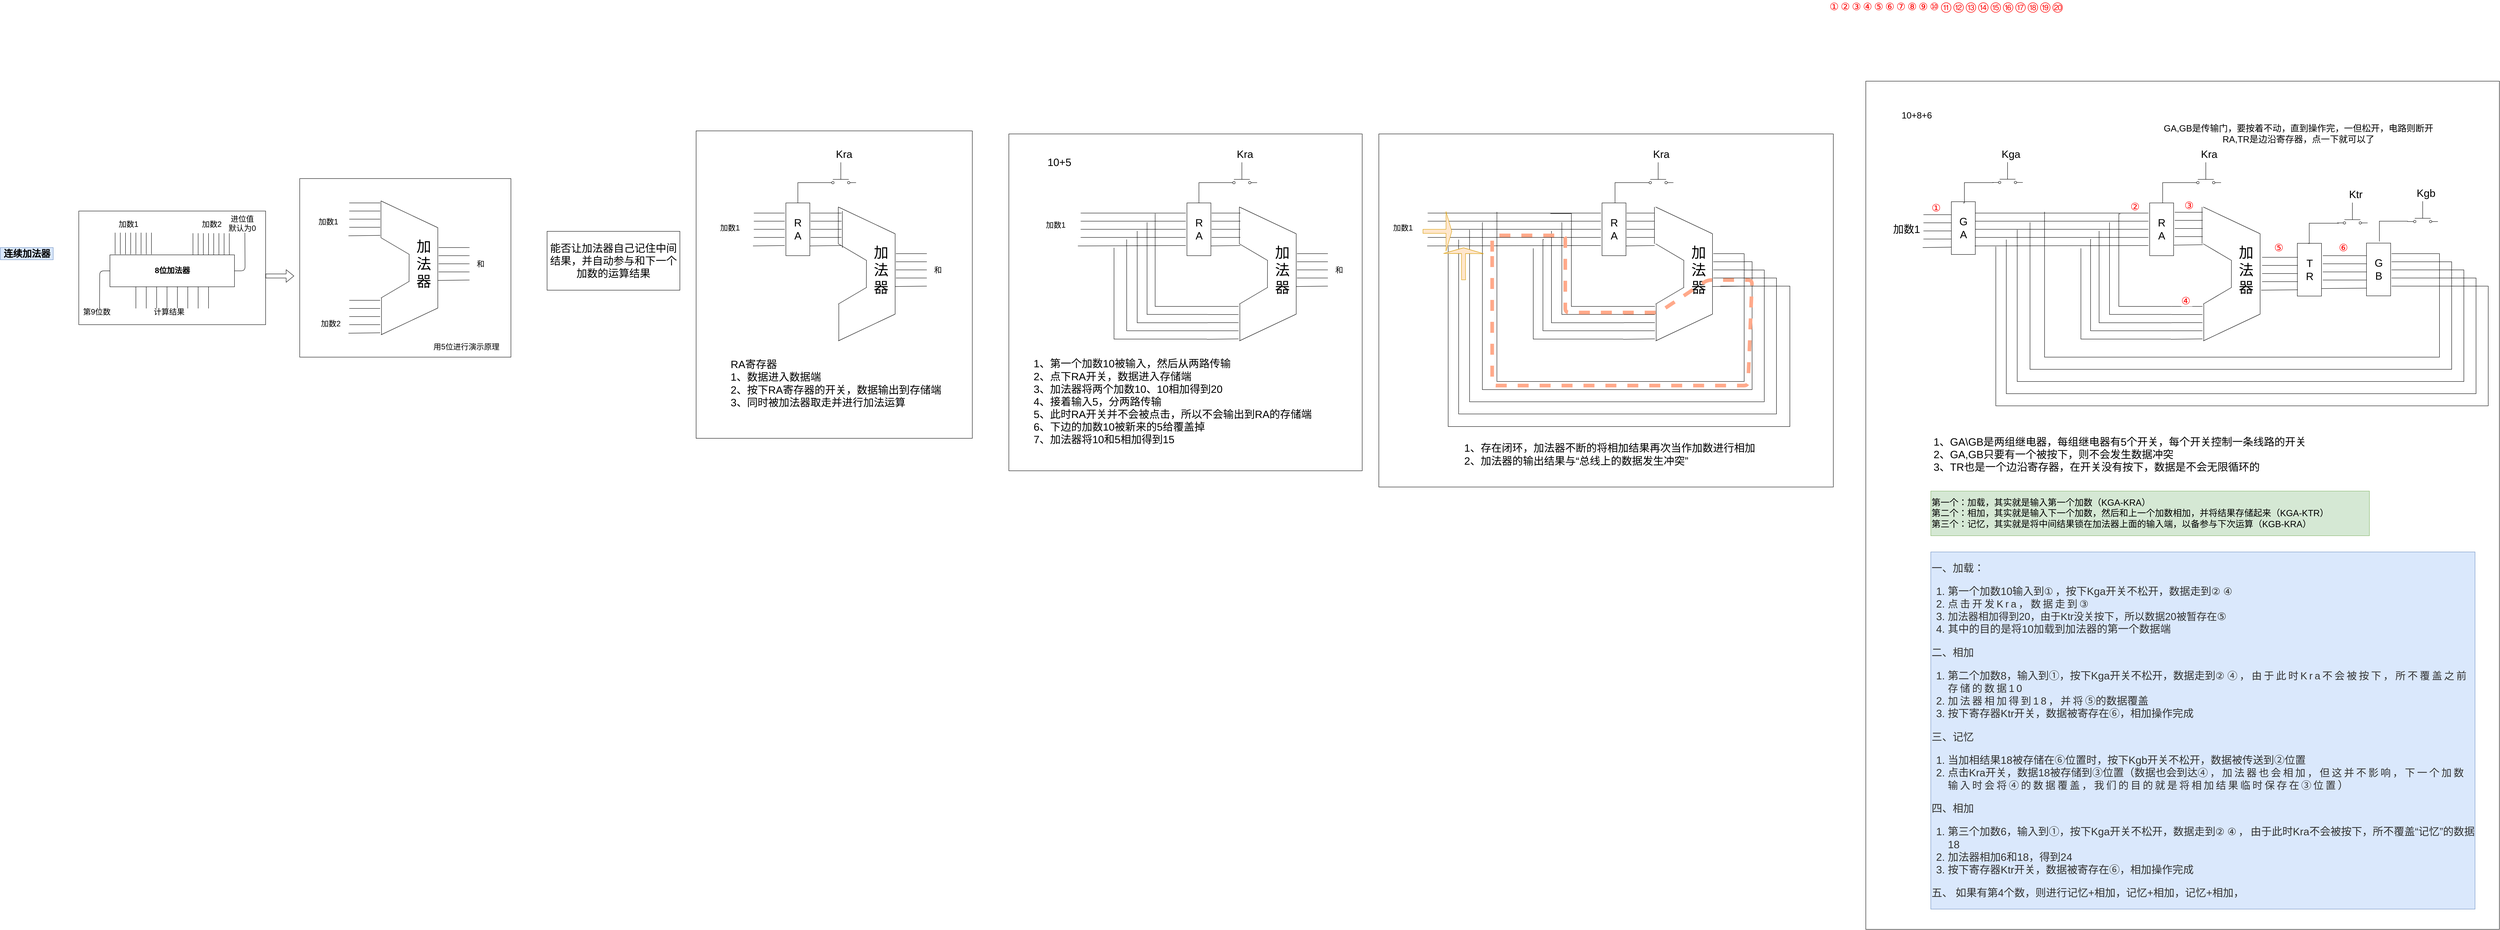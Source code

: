 <mxfile version="12.4.9" type="github">
  <diagram id="qbF92hfEgeoPUX4xhK2h" name="Page-1">
    <mxGraphModel dx="2723" dy="-1604" grid="1" gridSize="10" guides="1" tooltips="1" connect="1" arrows="1" fold="1" page="1" pageScale="1" pageWidth="827" pageHeight="1169" math="0" shadow="0">
      <root>
        <mxCell id="0"/>
        <mxCell id="1" parent="0"/>
        <mxCell id="AtQHAulMX-eyT-m-HNgf-1" value="连续加法器" style="text;html=1;resizable=0;autosize=1;align=center;verticalAlign=middle;points=[];fillColor=#dae8fc;strokeColor=#6c8ebf;rounded=0;fontSize=23;horizontal=1;fontStyle=1" parent="1" vertex="1">
          <mxGeometry x="847" y="4130" width="130" height="30" as="geometry"/>
        </mxCell>
        <mxCell id="AtQHAulMX-eyT-m-HNgf-2" value="" style="group;fontSize=19;" parent="1" vertex="1" connectable="0">
          <mxGeometry x="1040" y="4040" width="460" height="280" as="geometry"/>
        </mxCell>
        <mxCell id="AtQHAulMX-eyT-m-HNgf-3" value="" style="group;fontSize=19;" parent="AtQHAulMX-eyT-m-HNgf-2" vertex="1" connectable="0">
          <mxGeometry width="460.0" height="280" as="geometry"/>
        </mxCell>
        <mxCell id="AtQHAulMX-eyT-m-HNgf-4" value="" style="group;fontSize=19;" parent="AtQHAulMX-eyT-m-HNgf-3" vertex="1" connectable="0">
          <mxGeometry width="460.0" height="280" as="geometry"/>
        </mxCell>
        <mxCell id="AtQHAulMX-eyT-m-HNgf-5" value="" style="rounded=0;whiteSpace=wrap;html=1;strokeColor=#000000;strokeWidth=1;fillColor=none;fontSize=19;align=center;" parent="AtQHAulMX-eyT-m-HNgf-4" vertex="1">
          <mxGeometry width="460.0" height="280" as="geometry"/>
        </mxCell>
        <mxCell id="AtQHAulMX-eyT-m-HNgf-6" style="edgeStyle=orthogonalEdgeStyle;rounded=1;orthogonalLoop=1;jettySize=auto;html=1;exitX=1;exitY=0.5;exitDx=0;exitDy=0;endArrow=none;endFill=0;fontSize=19;" parent="AtQHAulMX-eyT-m-HNgf-4" source="AtQHAulMX-eyT-m-HNgf-8" edge="1">
          <mxGeometry relative="1" as="geometry">
            <mxPoint x="408.889" y="53.333" as="targetPoint"/>
          </mxGeometry>
        </mxCell>
        <mxCell id="AtQHAulMX-eyT-m-HNgf-7" style="edgeStyle=orthogonalEdgeStyle;rounded=1;orthogonalLoop=1;jettySize=auto;html=1;exitX=0;exitY=0.5;exitDx=0;exitDy=0;endArrow=none;endFill=0;fontSize=19;" parent="AtQHAulMX-eyT-m-HNgf-4" source="AtQHAulMX-eyT-m-HNgf-8" edge="1">
          <mxGeometry relative="1" as="geometry">
            <mxPoint x="51.111" y="240" as="targetPoint"/>
          </mxGeometry>
        </mxCell>
        <mxCell id="AtQHAulMX-eyT-m-HNgf-8" value="&lt;b style=&quot;font-size: 19px;&quot;&gt;8位加法器&lt;/b&gt;" style="rounded=0;whiteSpace=wrap;html=1;strokeColor=#000000;strokeWidth=1;fillColor=none;fontSize=19;align=center;" parent="AtQHAulMX-eyT-m-HNgf-4" vertex="1">
          <mxGeometry x="76.667" y="108" width="306.667" height="78.667" as="geometry"/>
        </mxCell>
        <mxCell id="AtQHAulMX-eyT-m-HNgf-9" value="" style="endArrow=none;html=1;fontSize=19;" parent="AtQHAulMX-eyT-m-HNgf-4" edge="1">
          <mxGeometry width="50" height="50" relative="1" as="geometry">
            <mxPoint x="89.444" y="106.667" as="sourcePoint"/>
            <mxPoint x="89.444" y="53.333" as="targetPoint"/>
          </mxGeometry>
        </mxCell>
        <mxCell id="AtQHAulMX-eyT-m-HNgf-10" value="" style="endArrow=none;html=1;fontSize=19;" parent="AtQHAulMX-eyT-m-HNgf-4" edge="1">
          <mxGeometry width="50" height="50" relative="1" as="geometry">
            <mxPoint x="102.222" y="106.667" as="sourcePoint"/>
            <mxPoint x="102.222" y="53.333" as="targetPoint"/>
          </mxGeometry>
        </mxCell>
        <mxCell id="AtQHAulMX-eyT-m-HNgf-11" value="" style="endArrow=none;html=1;fontSize=19;" parent="AtQHAulMX-eyT-m-HNgf-4" edge="1">
          <mxGeometry width="50" height="50" relative="1" as="geometry">
            <mxPoint x="115.0" y="106.667" as="sourcePoint"/>
            <mxPoint x="115.0" y="53.333" as="targetPoint"/>
          </mxGeometry>
        </mxCell>
        <mxCell id="AtQHAulMX-eyT-m-HNgf-12" value="" style="endArrow=none;html=1;fontSize=19;" parent="AtQHAulMX-eyT-m-HNgf-4" edge="1">
          <mxGeometry width="50" height="50" relative="1" as="geometry">
            <mxPoint x="127.778" y="106.667" as="sourcePoint"/>
            <mxPoint x="127.778" y="53.333" as="targetPoint"/>
          </mxGeometry>
        </mxCell>
        <mxCell id="AtQHAulMX-eyT-m-HNgf-13" value="" style="endArrow=none;html=1;fontSize=19;" parent="AtQHAulMX-eyT-m-HNgf-4" edge="1">
          <mxGeometry width="50" height="50" relative="1" as="geometry">
            <mxPoint x="140.556" y="106.667" as="sourcePoint"/>
            <mxPoint x="140.556" y="53.333" as="targetPoint"/>
          </mxGeometry>
        </mxCell>
        <mxCell id="AtQHAulMX-eyT-m-HNgf-14" value="" style="endArrow=none;html=1;fontSize=19;" parent="AtQHAulMX-eyT-m-HNgf-4" edge="1">
          <mxGeometry width="50" height="50" relative="1" as="geometry">
            <mxPoint x="153.333" y="106.667" as="sourcePoint"/>
            <mxPoint x="153.333" y="53.333" as="targetPoint"/>
          </mxGeometry>
        </mxCell>
        <mxCell id="AtQHAulMX-eyT-m-HNgf-15" value="" style="endArrow=none;html=1;fontSize=19;" parent="AtQHAulMX-eyT-m-HNgf-4" edge="1">
          <mxGeometry width="50" height="50" relative="1" as="geometry">
            <mxPoint x="166.111" y="106.667" as="sourcePoint"/>
            <mxPoint x="166.111" y="53.333" as="targetPoint"/>
          </mxGeometry>
        </mxCell>
        <mxCell id="AtQHAulMX-eyT-m-HNgf-16" value="" style="endArrow=none;html=1;fontSize=19;" parent="AtQHAulMX-eyT-m-HNgf-4" edge="1">
          <mxGeometry width="50" height="50" relative="1" as="geometry">
            <mxPoint x="178.889" y="106.667" as="sourcePoint"/>
            <mxPoint x="178.889" y="53.333" as="targetPoint"/>
          </mxGeometry>
        </mxCell>
        <mxCell id="AtQHAulMX-eyT-m-HNgf-17" value="" style="endArrow=none;html=1;fontSize=19;" parent="AtQHAulMX-eyT-m-HNgf-4" edge="1">
          <mxGeometry width="50" height="50" relative="1" as="geometry">
            <mxPoint x="281.111" y="108" as="sourcePoint"/>
            <mxPoint x="281.111" y="54.667" as="targetPoint"/>
          </mxGeometry>
        </mxCell>
        <mxCell id="AtQHAulMX-eyT-m-HNgf-18" value="" style="endArrow=none;html=1;fontSize=19;" parent="AtQHAulMX-eyT-m-HNgf-4" edge="1">
          <mxGeometry width="50" height="50" relative="1" as="geometry">
            <mxPoint x="293.889" y="108" as="sourcePoint"/>
            <mxPoint x="293.889" y="54.667" as="targetPoint"/>
          </mxGeometry>
        </mxCell>
        <mxCell id="AtQHAulMX-eyT-m-HNgf-19" value="" style="endArrow=none;html=1;fontSize=19;" parent="AtQHAulMX-eyT-m-HNgf-4" edge="1">
          <mxGeometry width="50" height="50" relative="1" as="geometry">
            <mxPoint x="306.667" y="108" as="sourcePoint"/>
            <mxPoint x="306.667" y="54.667" as="targetPoint"/>
          </mxGeometry>
        </mxCell>
        <mxCell id="AtQHAulMX-eyT-m-HNgf-20" value="" style="endArrow=none;html=1;fontSize=19;" parent="AtQHAulMX-eyT-m-HNgf-4" edge="1">
          <mxGeometry width="50" height="50" relative="1" as="geometry">
            <mxPoint x="319.444" y="108" as="sourcePoint"/>
            <mxPoint x="319.444" y="54.667" as="targetPoint"/>
          </mxGeometry>
        </mxCell>
        <mxCell id="AtQHAulMX-eyT-m-HNgf-21" value="" style="endArrow=none;html=1;fontSize=19;" parent="AtQHAulMX-eyT-m-HNgf-4" edge="1">
          <mxGeometry width="50" height="50" relative="1" as="geometry">
            <mxPoint x="332.222" y="108" as="sourcePoint"/>
            <mxPoint x="332.222" y="54.667" as="targetPoint"/>
          </mxGeometry>
        </mxCell>
        <mxCell id="AtQHAulMX-eyT-m-HNgf-22" value="" style="endArrow=none;html=1;fontSize=19;" parent="AtQHAulMX-eyT-m-HNgf-4" edge="1">
          <mxGeometry width="50" height="50" relative="1" as="geometry">
            <mxPoint x="345" y="108" as="sourcePoint"/>
            <mxPoint x="345" y="54.667" as="targetPoint"/>
          </mxGeometry>
        </mxCell>
        <mxCell id="AtQHAulMX-eyT-m-HNgf-23" value="" style="endArrow=none;html=1;fontSize=19;" parent="AtQHAulMX-eyT-m-HNgf-4" edge="1">
          <mxGeometry width="50" height="50" relative="1" as="geometry">
            <mxPoint x="357.778" y="108" as="sourcePoint"/>
            <mxPoint x="357.778" y="54.667" as="targetPoint"/>
          </mxGeometry>
        </mxCell>
        <mxCell id="AtQHAulMX-eyT-m-HNgf-24" value="" style="endArrow=none;html=1;fontSize=19;" parent="AtQHAulMX-eyT-m-HNgf-4" edge="1">
          <mxGeometry width="50" height="50" relative="1" as="geometry">
            <mxPoint x="370.556" y="108" as="sourcePoint"/>
            <mxPoint x="370.556" y="54.667" as="targetPoint"/>
          </mxGeometry>
        </mxCell>
        <mxCell id="AtQHAulMX-eyT-m-HNgf-25" value="" style="endArrow=none;html=1;fontSize=19;" parent="AtQHAulMX-eyT-m-HNgf-4" edge="1">
          <mxGeometry width="50" height="50" relative="1" as="geometry">
            <mxPoint x="217.222" y="239.333" as="sourcePoint"/>
            <mxPoint x="217.222" y="186" as="targetPoint"/>
          </mxGeometry>
        </mxCell>
        <mxCell id="AtQHAulMX-eyT-m-HNgf-26" value="" style="endArrow=none;html=1;fontSize=19;" parent="AtQHAulMX-eyT-m-HNgf-4" edge="1">
          <mxGeometry width="50" height="50" relative="1" as="geometry">
            <mxPoint x="242.778" y="239.333" as="sourcePoint"/>
            <mxPoint x="242.778" y="186" as="targetPoint"/>
          </mxGeometry>
        </mxCell>
        <mxCell id="AtQHAulMX-eyT-m-HNgf-27" value="" style="endArrow=none;html=1;fontSize=19;" parent="AtQHAulMX-eyT-m-HNgf-4" edge="1">
          <mxGeometry width="50" height="50" relative="1" as="geometry">
            <mxPoint x="268.333" y="240" as="sourcePoint"/>
            <mxPoint x="268.333" y="186.667" as="targetPoint"/>
          </mxGeometry>
        </mxCell>
        <mxCell id="AtQHAulMX-eyT-m-HNgf-28" value="" style="endArrow=none;html=1;fontSize=19;" parent="AtQHAulMX-eyT-m-HNgf-4" edge="1">
          <mxGeometry width="50" height="50" relative="1" as="geometry">
            <mxPoint x="293.889" y="240" as="sourcePoint"/>
            <mxPoint x="293.889" y="186.667" as="targetPoint"/>
          </mxGeometry>
        </mxCell>
        <mxCell id="AtQHAulMX-eyT-m-HNgf-29" value="" style="endArrow=none;html=1;fontSize=19;" parent="AtQHAulMX-eyT-m-HNgf-4" edge="1">
          <mxGeometry width="50" height="50" relative="1" as="geometry">
            <mxPoint x="166.111" y="240" as="sourcePoint"/>
            <mxPoint x="166.111" y="186.667" as="targetPoint"/>
          </mxGeometry>
        </mxCell>
        <mxCell id="AtQHAulMX-eyT-m-HNgf-30" value="" style="endArrow=none;html=1;fontSize=19;" parent="AtQHAulMX-eyT-m-HNgf-4" edge="1">
          <mxGeometry width="50" height="50" relative="1" as="geometry">
            <mxPoint x="191.667" y="240" as="sourcePoint"/>
            <mxPoint x="191.667" y="186.667" as="targetPoint"/>
          </mxGeometry>
        </mxCell>
        <mxCell id="AtQHAulMX-eyT-m-HNgf-31" value="" style="endArrow=none;html=1;fontSize=19;" parent="AtQHAulMX-eyT-m-HNgf-4" edge="1">
          <mxGeometry width="50" height="50" relative="1" as="geometry">
            <mxPoint x="140.556" y="240" as="sourcePoint"/>
            <mxPoint x="140.556" y="186.667" as="targetPoint"/>
          </mxGeometry>
        </mxCell>
        <mxCell id="AtQHAulMX-eyT-m-HNgf-32" value="" style="endArrow=none;html=1;fontSize=19;" parent="AtQHAulMX-eyT-m-HNgf-4" edge="1">
          <mxGeometry width="50" height="50" relative="1" as="geometry">
            <mxPoint x="319.444" y="240" as="sourcePoint"/>
            <mxPoint x="319.444" y="186.667" as="targetPoint"/>
          </mxGeometry>
        </mxCell>
        <mxCell id="AtQHAulMX-eyT-m-HNgf-33" value="加数1" style="text;html=1;resizable=0;autosize=1;align=center;verticalAlign=middle;points=[];fillColor=none;strokeColor=none;rounded=0;fontSize=19;" parent="AtQHAulMX-eyT-m-HNgf-4" vertex="1">
          <mxGeometry x="92.222" y="17.667" width="60" height="30" as="geometry"/>
        </mxCell>
        <mxCell id="AtQHAulMX-eyT-m-HNgf-34" value="加数2" style="text;html=1;resizable=0;autosize=1;align=center;verticalAlign=middle;points=[];fillColor=none;strokeColor=none;rounded=0;fontSize=19;" parent="AtQHAulMX-eyT-m-HNgf-4" vertex="1">
          <mxGeometry x="296.667" y="17.667" width="60" height="30" as="geometry"/>
        </mxCell>
        <mxCell id="AtQHAulMX-eyT-m-HNgf-35" value="进位值&lt;br style=&quot;font-size: 19px;&quot;&gt;默认为0" style="text;html=1;resizable=0;autosize=1;align=center;verticalAlign=middle;points=[];fillColor=none;strokeColor=none;rounded=0;fontSize=19;" parent="AtQHAulMX-eyT-m-HNgf-4" vertex="1">
          <mxGeometry x="361.944" y="6" width="80" height="50" as="geometry"/>
        </mxCell>
        <mxCell id="AtQHAulMX-eyT-m-HNgf-36" value="计算结果" style="text;html=1;resizable=0;autosize=1;align=center;verticalAlign=middle;points=[];fillColor=none;strokeColor=none;rounded=0;fontSize=19;" parent="AtQHAulMX-eyT-m-HNgf-4" vertex="1">
          <mxGeometry x="176.667" y="234.333" width="90" height="30" as="geometry"/>
        </mxCell>
        <mxCell id="AtQHAulMX-eyT-m-HNgf-37" value="第9位数" style="text;html=1;resizable=0;autosize=1;align=center;verticalAlign=middle;points=[];fillColor=none;strokeColor=none;rounded=0;fontSize=19;" parent="AtQHAulMX-eyT-m-HNgf-4" vertex="1">
          <mxGeometry x="4.167" y="234.333" width="80" height="30" as="geometry"/>
        </mxCell>
        <mxCell id="AtQHAulMX-eyT-m-HNgf-38" value="" style="shape=flexArrow;endArrow=classic;html=1;fontSize=19;fontColor=#000000;" parent="1" edge="1">
          <mxGeometry width="50" height="50" relative="1" as="geometry">
            <mxPoint x="1500" y="4200" as="sourcePoint"/>
            <mxPoint x="1570" y="4200" as="targetPoint"/>
          </mxGeometry>
        </mxCell>
        <mxCell id="AtQHAulMX-eyT-m-HNgf-39" value="" style="group" parent="1" vertex="1" connectable="0">
          <mxGeometry x="1624" y="4015" width="420" height="330" as="geometry"/>
        </mxCell>
        <mxCell id="AtQHAulMX-eyT-m-HNgf-40" value="" style="group" parent="AtQHAulMX-eyT-m-HNgf-39" vertex="1" connectable="0">
          <mxGeometry x="160" width="140" height="330" as="geometry"/>
        </mxCell>
        <mxCell id="AtQHAulMX-eyT-m-HNgf-41" value="" style="group" parent="AtQHAulMX-eyT-m-HNgf-40" vertex="1" connectable="0">
          <mxGeometry width="140" height="330" as="geometry"/>
        </mxCell>
        <mxCell id="AtQHAulMX-eyT-m-HNgf-42" value="" style="endArrow=none;html=1;fontSize=19;fontColor=#000000;" parent="AtQHAulMX-eyT-m-HNgf-41" edge="1">
          <mxGeometry width="50" height="50" relative="1" as="geometry">
            <mxPoint x="140" y="264" as="sourcePoint"/>
            <mxPoint x="140" y="66" as="targetPoint"/>
          </mxGeometry>
        </mxCell>
        <mxCell id="AtQHAulMX-eyT-m-HNgf-43" value="" style="endArrow=none;html=1;fontSize=19;fontColor=#000000;" parent="AtQHAulMX-eyT-m-HNgf-41" edge="1">
          <mxGeometry width="50" height="50" relative="1" as="geometry">
            <mxPoint x="140" y="66" as="sourcePoint"/>
            <mxPoint as="targetPoint"/>
          </mxGeometry>
        </mxCell>
        <mxCell id="AtQHAulMX-eyT-m-HNgf-44" value="" style="endArrow=none;html=1;fontSize=19;fontColor=#000000;" parent="AtQHAulMX-eyT-m-HNgf-41" edge="1">
          <mxGeometry width="50" height="50" relative="1" as="geometry">
            <mxPoint x="140" y="264" as="sourcePoint"/>
            <mxPoint y="330" as="targetPoint"/>
          </mxGeometry>
        </mxCell>
        <mxCell id="AtQHAulMX-eyT-m-HNgf-45" value="" style="endArrow=none;html=1;fontSize=19;fontColor=#000000;" parent="AtQHAulMX-eyT-m-HNgf-41" edge="1">
          <mxGeometry width="50" height="50" relative="1" as="geometry">
            <mxPoint x="69.125" y="198" as="sourcePoint"/>
            <mxPoint x="69.379" y="132" as="targetPoint"/>
          </mxGeometry>
        </mxCell>
        <mxCell id="AtQHAulMX-eyT-m-HNgf-46" value="" style="endArrow=none;html=1;fontSize=19;fontColor=#000000;" parent="AtQHAulMX-eyT-m-HNgf-41" edge="1">
          <mxGeometry width="50" height="50" relative="1" as="geometry">
            <mxPoint y="90.75" as="sourcePoint"/>
            <mxPoint x="70" y="132" as="targetPoint"/>
          </mxGeometry>
        </mxCell>
        <mxCell id="AtQHAulMX-eyT-m-HNgf-47" value="" style="endArrow=none;html=1;fontSize=19;fontColor=#000000;" parent="AtQHAulMX-eyT-m-HNgf-41" edge="1">
          <mxGeometry width="50" height="50" relative="1" as="geometry">
            <mxPoint y="90.75" as="sourcePoint"/>
            <mxPoint as="targetPoint"/>
          </mxGeometry>
        </mxCell>
        <mxCell id="AtQHAulMX-eyT-m-HNgf-48" value="" style="endArrow=none;html=1;fontSize=19;fontColor=#000000;" parent="AtQHAulMX-eyT-m-HNgf-41" edge="1">
          <mxGeometry width="50" height="50" relative="1" as="geometry">
            <mxPoint x="1.312" y="330" as="sourcePoint"/>
            <mxPoint x="1.312" y="239.25" as="targetPoint"/>
          </mxGeometry>
        </mxCell>
        <mxCell id="AtQHAulMX-eyT-m-HNgf-49" value="" style="endArrow=none;html=1;fontSize=19;fontColor=#000000;" parent="AtQHAulMX-eyT-m-HNgf-41" edge="1">
          <mxGeometry width="50" height="50" relative="1" as="geometry">
            <mxPoint x="70" y="198" as="sourcePoint"/>
            <mxPoint y="239.25" as="targetPoint"/>
          </mxGeometry>
        </mxCell>
        <mxCell id="AtQHAulMX-eyT-m-HNgf-50" value="&lt;font style=&quot;font-size: 36px&quot;&gt;加&lt;br&gt;法&lt;br&gt;器&lt;/font&gt;" style="text;html=1;align=center;verticalAlign=middle;resizable=0;points=[];autosize=1;fontSize=19;fontColor=#000000;" parent="AtQHAulMX-eyT-m-HNgf-41" vertex="1">
          <mxGeometry x="80" y="110" width="50" height="90" as="geometry"/>
        </mxCell>
        <mxCell id="AtQHAulMX-eyT-m-HNgf-51" value="" style="group" parent="AtQHAulMX-eyT-m-HNgf-39" vertex="1" connectable="0">
          <mxGeometry x="80" y="5" width="78" height="81" as="geometry"/>
        </mxCell>
        <mxCell id="AtQHAulMX-eyT-m-HNgf-52" value="" style="verticalLabelPosition=bottom;shadow=0;dashed=0;align=center;html=1;verticalAlign=top;shape=mxgraph.electrical.transmission.4_line_bus;fillColor=none;fontSize=19;fontColor=#000000;" parent="AtQHAulMX-eyT-m-HNgf-51" vertex="1">
          <mxGeometry x="2" width="76" height="60" as="geometry"/>
        </mxCell>
        <mxCell id="AtQHAulMX-eyT-m-HNgf-53" value="" style="verticalLabelPosition=bottom;shadow=0;dashed=0;align=center;html=1;verticalAlign=top;shape=mxgraph.electrical.transmission.bus_width;pointerEvents=1;fillColor=none;fontSize=19;fontColor=#000000;" parent="AtQHAulMX-eyT-m-HNgf-51" vertex="1">
          <mxGeometry y="80" width="78" height="1" as="geometry"/>
        </mxCell>
        <mxCell id="AtQHAulMX-eyT-m-HNgf-54" value="" style="group" parent="AtQHAulMX-eyT-m-HNgf-39" vertex="1" connectable="0">
          <mxGeometry x="80" y="245" width="78" height="81" as="geometry"/>
        </mxCell>
        <mxCell id="AtQHAulMX-eyT-m-HNgf-55" value="" style="verticalLabelPosition=bottom;shadow=0;dashed=0;align=center;html=1;verticalAlign=top;shape=mxgraph.electrical.transmission.4_line_bus;fillColor=none;fontSize=19;fontColor=#000000;" parent="AtQHAulMX-eyT-m-HNgf-54" vertex="1">
          <mxGeometry x="2" width="76" height="60" as="geometry"/>
        </mxCell>
        <mxCell id="AtQHAulMX-eyT-m-HNgf-56" value="" style="verticalLabelPosition=bottom;shadow=0;dashed=0;align=center;html=1;verticalAlign=top;shape=mxgraph.electrical.transmission.bus_width;pointerEvents=1;fillColor=none;fontSize=19;fontColor=#000000;" parent="AtQHAulMX-eyT-m-HNgf-54" vertex="1">
          <mxGeometry y="80" width="78" height="1" as="geometry"/>
        </mxCell>
        <mxCell id="AtQHAulMX-eyT-m-HNgf-57" value="" style="group" parent="AtQHAulMX-eyT-m-HNgf-39" vertex="1" connectable="0">
          <mxGeometry x="300" y="115" width="78" height="81" as="geometry"/>
        </mxCell>
        <mxCell id="AtQHAulMX-eyT-m-HNgf-58" value="" style="verticalLabelPosition=bottom;shadow=0;dashed=0;align=center;html=1;verticalAlign=top;shape=mxgraph.electrical.transmission.4_line_bus;fillColor=none;fontSize=19;fontColor=#000000;" parent="AtQHAulMX-eyT-m-HNgf-57" vertex="1">
          <mxGeometry x="2" width="76" height="60" as="geometry"/>
        </mxCell>
        <mxCell id="AtQHAulMX-eyT-m-HNgf-59" value="" style="verticalLabelPosition=bottom;shadow=0;dashed=0;align=center;html=1;verticalAlign=top;shape=mxgraph.electrical.transmission.bus_width;pointerEvents=1;fillColor=none;fontSize=19;fontColor=#000000;" parent="AtQHAulMX-eyT-m-HNgf-57" vertex="1">
          <mxGeometry y="80" width="78" height="1" as="geometry"/>
        </mxCell>
        <mxCell id="AtQHAulMX-eyT-m-HNgf-60" value="加数1" style="text;html=1;align=center;verticalAlign=middle;resizable=0;points=[];autosize=1;fontSize=19;fontColor=#000000;" parent="AtQHAulMX-eyT-m-HNgf-39" vertex="1">
          <mxGeometry y="37" width="60" height="30" as="geometry"/>
        </mxCell>
        <mxCell id="AtQHAulMX-eyT-m-HNgf-61" value="加数2" style="text;html=1;align=center;verticalAlign=middle;resizable=0;points=[];autosize=1;fontSize=19;fontColor=#000000;" parent="AtQHAulMX-eyT-m-HNgf-39" vertex="1">
          <mxGeometry x="6" y="288" width="60" height="30" as="geometry"/>
        </mxCell>
        <mxCell id="AtQHAulMX-eyT-m-HNgf-62" value="和" style="text;html=1;align=center;verticalAlign=middle;resizable=0;points=[];autosize=1;fontSize=19;fontColor=#000000;" parent="AtQHAulMX-eyT-m-HNgf-39" vertex="1">
          <mxGeometry x="390" y="140.5" width="30" height="30" as="geometry"/>
        </mxCell>
        <mxCell id="AtQHAulMX-eyT-m-HNgf-63" value="" style="rounded=0;whiteSpace=wrap;html=1;fillColor=none;fontSize=19;fontColor=#000000;" parent="1" vertex="1">
          <mxGeometry x="1584" y="3960" width="520" height="440" as="geometry"/>
        </mxCell>
        <mxCell id="AtQHAulMX-eyT-m-HNgf-64" value="用5位进行演示原理" style="text;html=1;align=center;verticalAlign=middle;resizable=0;points=[];autosize=1;fontSize=19;fontColor=#000000;" parent="1" vertex="1">
          <mxGeometry x="1904" y="4360" width="180" height="30" as="geometry"/>
        </mxCell>
        <mxCell id="AtQHAulMX-eyT-m-HNgf-65" value="能否让加法器自己记住中间结果，并自动参与和下一个加数的运算结果" style="rounded=0;whiteSpace=wrap;html=1;fillColor=none;fontSize=26;fontColor=#000000;" parent="1" vertex="1">
          <mxGeometry x="2193" y="4090" width="327" height="145" as="geometry"/>
        </mxCell>
        <mxCell id="AtQHAulMX-eyT-m-HNgf-66" value="" style="group" parent="1" vertex="1" connectable="0">
          <mxGeometry x="2910" y="4030" width="140" height="330" as="geometry"/>
        </mxCell>
        <mxCell id="AtQHAulMX-eyT-m-HNgf-67" value="" style="group" parent="AtQHAulMX-eyT-m-HNgf-66" vertex="1" connectable="0">
          <mxGeometry width="140" height="330" as="geometry"/>
        </mxCell>
        <mxCell id="AtQHAulMX-eyT-m-HNgf-68" value="" style="endArrow=none;html=1;fontSize=19;fontColor=#000000;" parent="AtQHAulMX-eyT-m-HNgf-67" edge="1">
          <mxGeometry width="50" height="50" relative="1" as="geometry">
            <mxPoint x="140" y="264" as="sourcePoint"/>
            <mxPoint x="140" y="66" as="targetPoint"/>
          </mxGeometry>
        </mxCell>
        <mxCell id="AtQHAulMX-eyT-m-HNgf-69" value="" style="endArrow=none;html=1;fontSize=19;fontColor=#000000;" parent="AtQHAulMX-eyT-m-HNgf-67" edge="1">
          <mxGeometry width="50" height="50" relative="1" as="geometry">
            <mxPoint x="140" y="66" as="sourcePoint"/>
            <mxPoint as="targetPoint"/>
          </mxGeometry>
        </mxCell>
        <mxCell id="AtQHAulMX-eyT-m-HNgf-70" value="" style="endArrow=none;html=1;fontSize=19;fontColor=#000000;" parent="AtQHAulMX-eyT-m-HNgf-67" edge="1">
          <mxGeometry width="50" height="50" relative="1" as="geometry">
            <mxPoint x="140" y="264" as="sourcePoint"/>
            <mxPoint y="330" as="targetPoint"/>
          </mxGeometry>
        </mxCell>
        <mxCell id="AtQHAulMX-eyT-m-HNgf-71" value="" style="endArrow=none;html=1;fontSize=19;fontColor=#000000;" parent="AtQHAulMX-eyT-m-HNgf-67" edge="1">
          <mxGeometry width="50" height="50" relative="1" as="geometry">
            <mxPoint x="69.125" y="198" as="sourcePoint"/>
            <mxPoint x="69.379" y="132" as="targetPoint"/>
          </mxGeometry>
        </mxCell>
        <mxCell id="AtQHAulMX-eyT-m-HNgf-72" value="" style="endArrow=none;html=1;fontSize=19;fontColor=#000000;" parent="AtQHAulMX-eyT-m-HNgf-67" edge="1">
          <mxGeometry width="50" height="50" relative="1" as="geometry">
            <mxPoint y="90.75" as="sourcePoint"/>
            <mxPoint x="70" y="132" as="targetPoint"/>
          </mxGeometry>
        </mxCell>
        <mxCell id="AtQHAulMX-eyT-m-HNgf-73" value="" style="endArrow=none;html=1;fontSize=19;fontColor=#000000;" parent="AtQHAulMX-eyT-m-HNgf-67" edge="1">
          <mxGeometry width="50" height="50" relative="1" as="geometry">
            <mxPoint y="90.75" as="sourcePoint"/>
            <mxPoint as="targetPoint"/>
          </mxGeometry>
        </mxCell>
        <mxCell id="AtQHAulMX-eyT-m-HNgf-74" value="" style="endArrow=none;html=1;fontSize=19;fontColor=#000000;" parent="AtQHAulMX-eyT-m-HNgf-67" edge="1">
          <mxGeometry width="50" height="50" relative="1" as="geometry">
            <mxPoint x="1.312" y="330" as="sourcePoint"/>
            <mxPoint x="1.312" y="239.25" as="targetPoint"/>
          </mxGeometry>
        </mxCell>
        <mxCell id="AtQHAulMX-eyT-m-HNgf-75" value="" style="endArrow=none;html=1;fontSize=19;fontColor=#000000;" parent="AtQHAulMX-eyT-m-HNgf-67" edge="1">
          <mxGeometry width="50" height="50" relative="1" as="geometry">
            <mxPoint x="70" y="198" as="sourcePoint"/>
            <mxPoint y="239.25" as="targetPoint"/>
          </mxGeometry>
        </mxCell>
        <mxCell id="AtQHAulMX-eyT-m-HNgf-76" value="&lt;font style=&quot;font-size: 36px&quot;&gt;加&lt;br&gt;法&lt;br&gt;器&lt;/font&gt;" style="text;html=1;align=center;verticalAlign=middle;resizable=0;points=[];autosize=1;fontSize=19;fontColor=#000000;" parent="AtQHAulMX-eyT-m-HNgf-67" vertex="1">
          <mxGeometry x="80" y="110" width="50" height="90" as="geometry"/>
        </mxCell>
        <mxCell id="AtQHAulMX-eyT-m-HNgf-77" value="" style="group" parent="1" vertex="1" connectable="0">
          <mxGeometry x="2700" y="4045" width="78" height="81" as="geometry"/>
        </mxCell>
        <mxCell id="AtQHAulMX-eyT-m-HNgf-78" value="" style="verticalLabelPosition=bottom;shadow=0;dashed=0;align=center;html=1;verticalAlign=top;shape=mxgraph.electrical.transmission.4_line_bus;fillColor=none;fontSize=19;fontColor=#000000;" parent="AtQHAulMX-eyT-m-HNgf-77" vertex="1">
          <mxGeometry x="2" width="76" height="60" as="geometry"/>
        </mxCell>
        <mxCell id="AtQHAulMX-eyT-m-HNgf-79" value="" style="verticalLabelPosition=bottom;shadow=0;dashed=0;align=center;html=1;verticalAlign=top;shape=mxgraph.electrical.transmission.bus_width;pointerEvents=1;fillColor=none;fontSize=19;fontColor=#000000;" parent="AtQHAulMX-eyT-m-HNgf-77" vertex="1">
          <mxGeometry y="80" width="78" height="1" as="geometry"/>
        </mxCell>
        <mxCell id="AtQHAulMX-eyT-m-HNgf-80" value="" style="group" parent="1" vertex="1" connectable="0">
          <mxGeometry x="3050" y="4145" width="78" height="81" as="geometry"/>
        </mxCell>
        <mxCell id="AtQHAulMX-eyT-m-HNgf-81" value="" style="verticalLabelPosition=bottom;shadow=0;dashed=0;align=center;html=1;verticalAlign=top;shape=mxgraph.electrical.transmission.4_line_bus;fillColor=none;fontSize=19;fontColor=#000000;" parent="AtQHAulMX-eyT-m-HNgf-80" vertex="1">
          <mxGeometry x="2" width="76" height="60" as="geometry"/>
        </mxCell>
        <mxCell id="AtQHAulMX-eyT-m-HNgf-82" value="" style="verticalLabelPosition=bottom;shadow=0;dashed=0;align=center;html=1;verticalAlign=top;shape=mxgraph.electrical.transmission.bus_width;pointerEvents=1;fillColor=none;fontSize=19;fontColor=#000000;" parent="AtQHAulMX-eyT-m-HNgf-80" vertex="1">
          <mxGeometry y="80" width="78" height="1" as="geometry"/>
        </mxCell>
        <mxCell id="AtQHAulMX-eyT-m-HNgf-83" value="加数1" style="text;html=1;align=center;verticalAlign=middle;resizable=0;points=[];autosize=1;fontSize=19;fontColor=#000000;" parent="1" vertex="1">
          <mxGeometry x="2612.5" y="4067" width="60" height="30" as="geometry"/>
        </mxCell>
        <mxCell id="AtQHAulMX-eyT-m-HNgf-84" value="和" style="text;html=1;align=center;verticalAlign=middle;resizable=0;points=[];autosize=1;fontSize=19;fontColor=#000000;" parent="1" vertex="1">
          <mxGeometry x="3140" y="4170.5" width="30" height="30" as="geometry"/>
        </mxCell>
        <mxCell id="AtQHAulMX-eyT-m-HNgf-85" value="" style="endArrow=none;html=1;fontSize=19;fontColor=#000000;" parent="1" edge="1">
          <mxGeometry width="50" height="50" relative="1" as="geometry">
            <mxPoint x="2920" y="4130.75" as="sourcePoint"/>
            <mxPoint x="2920" y="4040" as="targetPoint"/>
          </mxGeometry>
        </mxCell>
        <mxCell id="AtQHAulMX-eyT-m-HNgf-86" value="" style="group" parent="1" vertex="1" connectable="0">
          <mxGeometry x="2840" y="4045" width="78" height="81" as="geometry"/>
        </mxCell>
        <mxCell id="AtQHAulMX-eyT-m-HNgf-87" value="" style="verticalLabelPosition=bottom;shadow=0;dashed=0;align=center;html=1;verticalAlign=top;shape=mxgraph.electrical.transmission.4_line_bus;fillColor=none;fontSize=19;fontColor=#000000;" parent="AtQHAulMX-eyT-m-HNgf-86" vertex="1">
          <mxGeometry x="2" width="76" height="60" as="geometry"/>
        </mxCell>
        <mxCell id="AtQHAulMX-eyT-m-HNgf-88" value="" style="verticalLabelPosition=bottom;shadow=0;dashed=0;align=center;html=1;verticalAlign=top;shape=mxgraph.electrical.transmission.bus_width;pointerEvents=1;fillColor=none;fontSize=19;fontColor=#000000;" parent="AtQHAulMX-eyT-m-HNgf-86" vertex="1">
          <mxGeometry y="80" width="78" height="1" as="geometry"/>
        </mxCell>
        <mxCell id="AtQHAulMX-eyT-m-HNgf-89" style="edgeStyle=orthogonalEdgeStyle;rounded=0;orthogonalLoop=1;jettySize=auto;html=1;exitX=0.5;exitY=0;exitDx=0;exitDy=0;endArrow=none;endFill=0;fontSize=26;fontColor=#000000;" parent="1" source="AtQHAulMX-eyT-m-HNgf-90" edge="1">
          <mxGeometry relative="1" as="geometry">
            <mxPoint x="2882" y="3970" as="targetPoint"/>
            <Array as="points">
              <mxPoint x="2810" y="3970"/>
            </Array>
          </mxGeometry>
        </mxCell>
        <mxCell id="AtQHAulMX-eyT-m-HNgf-90" value="R&lt;br&gt;A" style="rounded=0;whiteSpace=wrap;html=1;fillColor=none;fontSize=26;fontColor=#000000;" parent="1" vertex="1">
          <mxGeometry x="2781" y="4020" width="59" height="130" as="geometry"/>
        </mxCell>
        <mxCell id="AtQHAulMX-eyT-m-HNgf-91" value="" style="pointerEvents=1;verticalLabelPosition=bottom;shadow=0;dashed=0;align=center;html=1;verticalAlign=top;shape=mxgraph.electrical.electro-mechanical.pushbutton_make;fillColor=none;fontSize=26;fontColor=#000000;" parent="1" vertex="1">
          <mxGeometry x="2878.75" y="3920" width="75" height="53" as="geometry"/>
        </mxCell>
        <mxCell id="AtQHAulMX-eyT-m-HNgf-92" value="Kra" style="text;html=1;align=center;verticalAlign=middle;resizable=0;points=[];autosize=1;fontSize=26;fontColor=#000000;" parent="1" vertex="1">
          <mxGeometry x="2893.75" y="3880" width="60" height="40" as="geometry"/>
        </mxCell>
        <mxCell id="AtQHAulMX-eyT-m-HNgf-93" value="RA寄存器&lt;br&gt;1、数据进入数据端&lt;br&gt;2、按下RA寄存器的开关，数据输出到存储端&lt;br&gt;3、同时被加法器取走并进行加法运算" style="text;html=1;align=left;verticalAlign=middle;resizable=0;points=[];autosize=1;fontSize=26;fontColor=#000000;" parent="1" vertex="1">
          <mxGeometry x="2642.5" y="4400" width="530" height="130" as="geometry"/>
        </mxCell>
        <mxCell id="AtQHAulMX-eyT-m-HNgf-94" value="" style="group" parent="1" vertex="1" connectable="0">
          <mxGeometry x="3897.5" y="4030" width="140" height="330" as="geometry"/>
        </mxCell>
        <mxCell id="AtQHAulMX-eyT-m-HNgf-95" value="" style="group" parent="AtQHAulMX-eyT-m-HNgf-94" vertex="1" connectable="0">
          <mxGeometry width="140" height="330" as="geometry"/>
        </mxCell>
        <mxCell id="AtQHAulMX-eyT-m-HNgf-96" value="" style="endArrow=none;html=1;fontSize=19;fontColor=#000000;" parent="AtQHAulMX-eyT-m-HNgf-95" edge="1">
          <mxGeometry width="50" height="50" relative="1" as="geometry">
            <mxPoint x="140" y="264" as="sourcePoint"/>
            <mxPoint x="140" y="66" as="targetPoint"/>
          </mxGeometry>
        </mxCell>
        <mxCell id="AtQHAulMX-eyT-m-HNgf-97" value="" style="endArrow=none;html=1;fontSize=19;fontColor=#000000;" parent="AtQHAulMX-eyT-m-HNgf-95" edge="1">
          <mxGeometry width="50" height="50" relative="1" as="geometry">
            <mxPoint x="140" y="66" as="sourcePoint"/>
            <mxPoint as="targetPoint"/>
          </mxGeometry>
        </mxCell>
        <mxCell id="AtQHAulMX-eyT-m-HNgf-98" value="" style="endArrow=none;html=1;fontSize=19;fontColor=#000000;" parent="AtQHAulMX-eyT-m-HNgf-95" edge="1">
          <mxGeometry width="50" height="50" relative="1" as="geometry">
            <mxPoint x="140" y="264" as="sourcePoint"/>
            <mxPoint y="330" as="targetPoint"/>
          </mxGeometry>
        </mxCell>
        <mxCell id="AtQHAulMX-eyT-m-HNgf-99" value="" style="endArrow=none;html=1;fontSize=19;fontColor=#000000;" parent="AtQHAulMX-eyT-m-HNgf-95" edge="1">
          <mxGeometry width="50" height="50" relative="1" as="geometry">
            <mxPoint x="69.125" y="198" as="sourcePoint"/>
            <mxPoint x="69.379" y="132" as="targetPoint"/>
          </mxGeometry>
        </mxCell>
        <mxCell id="AtQHAulMX-eyT-m-HNgf-100" value="" style="endArrow=none;html=1;fontSize=19;fontColor=#000000;" parent="AtQHAulMX-eyT-m-HNgf-95" edge="1">
          <mxGeometry width="50" height="50" relative="1" as="geometry">
            <mxPoint y="90.75" as="sourcePoint"/>
            <mxPoint x="70" y="132" as="targetPoint"/>
          </mxGeometry>
        </mxCell>
        <mxCell id="AtQHAulMX-eyT-m-HNgf-101" value="" style="endArrow=none;html=1;fontSize=19;fontColor=#000000;" parent="AtQHAulMX-eyT-m-HNgf-95" edge="1">
          <mxGeometry width="50" height="50" relative="1" as="geometry">
            <mxPoint y="90.75" as="sourcePoint"/>
            <mxPoint as="targetPoint"/>
          </mxGeometry>
        </mxCell>
        <mxCell id="AtQHAulMX-eyT-m-HNgf-102" value="" style="endArrow=none;html=1;fontSize=19;fontColor=#000000;" parent="AtQHAulMX-eyT-m-HNgf-95" edge="1">
          <mxGeometry width="50" height="50" relative="1" as="geometry">
            <mxPoint x="1.312" y="330" as="sourcePoint"/>
            <mxPoint x="1.312" y="239.25" as="targetPoint"/>
          </mxGeometry>
        </mxCell>
        <mxCell id="AtQHAulMX-eyT-m-HNgf-103" value="" style="endArrow=none;html=1;fontSize=19;fontColor=#000000;" parent="AtQHAulMX-eyT-m-HNgf-95" edge="1">
          <mxGeometry width="50" height="50" relative="1" as="geometry">
            <mxPoint x="70" y="198" as="sourcePoint"/>
            <mxPoint y="239.25" as="targetPoint"/>
          </mxGeometry>
        </mxCell>
        <mxCell id="AtQHAulMX-eyT-m-HNgf-104" value="&lt;font style=&quot;font-size: 36px&quot;&gt;加&lt;br&gt;法&lt;br&gt;器&lt;/font&gt;" style="text;html=1;align=center;verticalAlign=middle;resizable=0;points=[];autosize=1;fontSize=19;fontColor=#000000;" parent="AtQHAulMX-eyT-m-HNgf-95" vertex="1">
          <mxGeometry x="80" y="110" width="50" height="90" as="geometry"/>
        </mxCell>
        <mxCell id="AtQHAulMX-eyT-m-HNgf-105" value="" style="group" parent="1" vertex="1" connectable="0">
          <mxGeometry x="3500" y="4045" width="265.5" height="81" as="geometry"/>
        </mxCell>
        <mxCell id="AtQHAulMX-eyT-m-HNgf-106" value="" style="verticalLabelPosition=bottom;shadow=0;dashed=0;align=center;html=1;verticalAlign=top;shape=mxgraph.electrical.transmission.4_line_bus;fillColor=none;fontSize=19;fontColor=#000000;" parent="AtQHAulMX-eyT-m-HNgf-105" vertex="1">
          <mxGeometry x="6.808" width="258.692" height="60" as="geometry"/>
        </mxCell>
        <mxCell id="AtQHAulMX-eyT-m-HNgf-107" value="" style="verticalLabelPosition=bottom;shadow=0;dashed=0;align=center;html=1;verticalAlign=top;shape=mxgraph.electrical.transmission.bus_width;pointerEvents=1;fillColor=none;fontSize=19;fontColor=#000000;" parent="AtQHAulMX-eyT-m-HNgf-105" vertex="1">
          <mxGeometry y="80" width="265.5" height="1" as="geometry"/>
        </mxCell>
        <mxCell id="AtQHAulMX-eyT-m-HNgf-108" value="" style="group" parent="1" vertex="1" connectable="0">
          <mxGeometry x="3817.5" y="4275" width="78" height="81" as="geometry"/>
        </mxCell>
        <mxCell id="AtQHAulMX-eyT-m-HNgf-109" value="" style="verticalLabelPosition=bottom;shadow=0;dashed=0;align=center;html=1;verticalAlign=top;shape=mxgraph.electrical.transmission.4_line_bus;fillColor=none;fontSize=19;fontColor=#000000;" parent="AtQHAulMX-eyT-m-HNgf-108" vertex="1">
          <mxGeometry x="2" width="76" height="60" as="geometry"/>
        </mxCell>
        <mxCell id="AtQHAulMX-eyT-m-HNgf-110" value="" style="verticalLabelPosition=bottom;shadow=0;dashed=0;align=center;html=1;verticalAlign=top;shape=mxgraph.electrical.transmission.bus_width;pointerEvents=1;fillColor=none;fontSize=19;fontColor=#000000;" parent="AtQHAulMX-eyT-m-HNgf-108" vertex="1">
          <mxGeometry y="80" width="78" height="1" as="geometry"/>
        </mxCell>
        <mxCell id="AtQHAulMX-eyT-m-HNgf-111" value="" style="group" parent="1" vertex="1" connectable="0">
          <mxGeometry x="4037.5" y="4145" width="78" height="81" as="geometry"/>
        </mxCell>
        <mxCell id="AtQHAulMX-eyT-m-HNgf-112" value="" style="verticalLabelPosition=bottom;shadow=0;dashed=0;align=center;html=1;verticalAlign=top;shape=mxgraph.electrical.transmission.4_line_bus;fillColor=none;fontSize=19;fontColor=#000000;" parent="AtQHAulMX-eyT-m-HNgf-111" vertex="1">
          <mxGeometry x="2" width="76" height="60" as="geometry"/>
        </mxCell>
        <mxCell id="AtQHAulMX-eyT-m-HNgf-113" value="" style="verticalLabelPosition=bottom;shadow=0;dashed=0;align=center;html=1;verticalAlign=top;shape=mxgraph.electrical.transmission.bus_width;pointerEvents=1;fillColor=none;fontSize=19;fontColor=#000000;" parent="AtQHAulMX-eyT-m-HNgf-111" vertex="1">
          <mxGeometry y="80" width="78" height="1" as="geometry"/>
        </mxCell>
        <mxCell id="AtQHAulMX-eyT-m-HNgf-114" value="加数1" style="text;html=1;align=center;verticalAlign=middle;resizable=0;points=[];autosize=1;fontSize=19;fontColor=#000000;" parent="1" vertex="1">
          <mxGeometry x="3415" y="4060" width="60" height="30" as="geometry"/>
        </mxCell>
        <mxCell id="AtQHAulMX-eyT-m-HNgf-115" value="和" style="text;html=1;align=center;verticalAlign=middle;resizable=0;points=[];autosize=1;fontSize=19;fontColor=#000000;" parent="1" vertex="1">
          <mxGeometry x="4127.5" y="4170.5" width="30" height="30" as="geometry"/>
        </mxCell>
        <mxCell id="AtQHAulMX-eyT-m-HNgf-116" value="" style="group" parent="1" vertex="1" connectable="0">
          <mxGeometry x="3827.5" y="4045" width="72.5" height="81" as="geometry"/>
        </mxCell>
        <mxCell id="AtQHAulMX-eyT-m-HNgf-117" value="" style="verticalLabelPosition=bottom;shadow=0;dashed=0;align=center;html=1;verticalAlign=top;shape=mxgraph.electrical.transmission.4_line_bus;fillColor=none;fontSize=19;fontColor=#000000;" parent="AtQHAulMX-eyT-m-HNgf-116" vertex="1">
          <mxGeometry x="1.859" width="70.641" height="60" as="geometry"/>
        </mxCell>
        <mxCell id="AtQHAulMX-eyT-m-HNgf-118" value="" style="verticalLabelPosition=bottom;shadow=0;dashed=0;align=center;html=1;verticalAlign=top;shape=mxgraph.electrical.transmission.bus_width;pointerEvents=1;fillColor=none;fontSize=19;fontColor=#000000;" parent="AtQHAulMX-eyT-m-HNgf-116" vertex="1">
          <mxGeometry y="80" width="72.5" height="1" as="geometry"/>
        </mxCell>
        <mxCell id="AtQHAulMX-eyT-m-HNgf-119" style="edgeStyle=orthogonalEdgeStyle;rounded=0;orthogonalLoop=1;jettySize=auto;html=1;exitX=0.5;exitY=0;exitDx=0;exitDy=0;endArrow=none;endFill=0;fontSize=26;fontColor=#000000;" parent="1" source="AtQHAulMX-eyT-m-HNgf-120" edge="1">
          <mxGeometry relative="1" as="geometry">
            <mxPoint x="3867" y="3970" as="targetPoint"/>
            <Array as="points">
              <mxPoint x="3797.5" y="3970"/>
            </Array>
          </mxGeometry>
        </mxCell>
        <mxCell id="AtQHAulMX-eyT-m-HNgf-120" value="R&lt;br&gt;A" style="rounded=0;whiteSpace=wrap;html=1;fillColor=none;fontSize=26;fontColor=#000000;" parent="1" vertex="1">
          <mxGeometry x="3768.5" y="4020" width="59" height="130" as="geometry"/>
        </mxCell>
        <mxCell id="AtQHAulMX-eyT-m-HNgf-121" value="" style="pointerEvents=1;verticalLabelPosition=bottom;shadow=0;dashed=0;align=center;html=1;verticalAlign=top;shape=mxgraph.electrical.electro-mechanical.pushbutton_make;fillColor=none;fontSize=26;fontColor=#000000;" parent="1" vertex="1">
          <mxGeometry x="3866.25" y="3920" width="75" height="53" as="geometry"/>
        </mxCell>
        <mxCell id="AtQHAulMX-eyT-m-HNgf-122" value="Kra" style="text;html=1;align=center;verticalAlign=middle;resizable=0;points=[];autosize=1;fontSize=26;fontColor=#000000;" parent="1" vertex="1">
          <mxGeometry x="3881.25" y="3880" width="60" height="40" as="geometry"/>
        </mxCell>
        <mxCell id="AtQHAulMX-eyT-m-HNgf-123" style="edgeStyle=orthogonalEdgeStyle;rounded=0;orthogonalLoop=1;jettySize=auto;html=1;exitX=0;exitY=0;exitDx=0;exitDy=0;exitPerimeter=0;entryX=0.709;entryY=0.019;entryDx=0;entryDy=0;entryPerimeter=0;endArrow=none;endFill=0;fontSize=26;fontColor=#000000;" parent="1" source="AtQHAulMX-eyT-m-HNgf-109" target="AtQHAulMX-eyT-m-HNgf-106" edge="1">
          <mxGeometry relative="1" as="geometry">
            <Array as="points">
              <mxPoint x="3690" y="4275"/>
            </Array>
          </mxGeometry>
        </mxCell>
        <mxCell id="AtQHAulMX-eyT-m-HNgf-124" style="edgeStyle=orthogonalEdgeStyle;rounded=0;orthogonalLoop=1;jettySize=auto;html=1;exitX=0;exitY=0.33;exitDx=0;exitDy=0;exitPerimeter=0;entryX=0.632;entryY=0.376;entryDx=0;entryDy=0;entryPerimeter=0;endArrow=none;endFill=0;fontSize=26;fontColor=#000000;" parent="1" source="AtQHAulMX-eyT-m-HNgf-109" target="AtQHAulMX-eyT-m-HNgf-106" edge="1">
          <mxGeometry relative="1" as="geometry"/>
        </mxCell>
        <mxCell id="AtQHAulMX-eyT-m-HNgf-125" style="edgeStyle=orthogonalEdgeStyle;rounded=0;orthogonalLoop=1;jettySize=auto;html=1;exitX=0;exitY=0.67;exitDx=0;exitDy=0;exitPerimeter=0;entryX=0.538;entryY=0.733;entryDx=0;entryDy=0;entryPerimeter=0;endArrow=none;endFill=0;fontSize=26;fontColor=#000000;" parent="1" source="AtQHAulMX-eyT-m-HNgf-109" target="AtQHAulMX-eyT-m-HNgf-106" edge="1">
          <mxGeometry relative="1" as="geometry"/>
        </mxCell>
        <mxCell id="AtQHAulMX-eyT-m-HNgf-126" style="edgeStyle=orthogonalEdgeStyle;rounded=0;orthogonalLoop=1;jettySize=auto;html=1;exitX=0;exitY=1;exitDx=0;exitDy=0;exitPerimeter=0;entryX=0.438;entryY=1.083;entryDx=0;entryDy=0;entryPerimeter=0;endArrow=none;endFill=0;fontSize=26;fontColor=#000000;" parent="1" source="AtQHAulMX-eyT-m-HNgf-109" target="AtQHAulMX-eyT-m-HNgf-106" edge="1">
          <mxGeometry relative="1" as="geometry">
            <Array as="points">
              <mxPoint x="3620" y="4335"/>
            </Array>
          </mxGeometry>
        </mxCell>
        <mxCell id="AtQHAulMX-eyT-m-HNgf-127" style="edgeStyle=orthogonalEdgeStyle;rounded=0;orthogonalLoop=1;jettySize=auto;html=1;entryX=0.335;entryY=5.429;entryDx=0;entryDy=0;entryPerimeter=0;endArrow=none;endFill=0;fontSize=26;fontColor=#000000;" parent="1" source="AtQHAulMX-eyT-m-HNgf-110" target="AtQHAulMX-eyT-m-HNgf-107" edge="1">
          <mxGeometry relative="1" as="geometry"/>
        </mxCell>
        <mxCell id="AtQHAulMX-eyT-m-HNgf-128" value="10+5" style="text;html=1;align=center;verticalAlign=middle;resizable=0;points=[];autosize=1;fontSize=26;fontColor=#000000;" parent="1" vertex="1">
          <mxGeometry x="3418.62" y="3900" width="70" height="40" as="geometry"/>
        </mxCell>
        <mxCell id="AtQHAulMX-eyT-m-HNgf-129" value="1、第一个加数10被输入，然后从两路传输&lt;br&gt;&lt;div style=&quot;&quot;&gt;&lt;span&gt;2、点下RA开关，数据进入存储端&lt;/span&gt;&lt;/div&gt;&lt;div style=&quot;&quot;&gt;&lt;span&gt;3、加法器将两个加数10、10相加得到20&lt;/span&gt;&lt;/div&gt;&lt;div style=&quot;&quot;&gt;&lt;span&gt;4、接着输入5，分两路传输&lt;/span&gt;&lt;/div&gt;&lt;div style=&quot;&quot;&gt;&lt;span&gt;5、此时RA开关并不会被点击，所以不会输出到RA的存储端&lt;/span&gt;&lt;/div&gt;&lt;div style=&quot;&quot;&gt;&lt;span&gt;6、下边的加数10被新来的5给覆盖掉&lt;/span&gt;&lt;/div&gt;&lt;div style=&quot;&quot;&gt;&lt;span&gt;7、加法器将10和5相加得到15&lt;/span&gt;&lt;/div&gt;" style="text;html=1;align=left;verticalAlign=middle;resizable=0;points=[];autosize=1;fontSize=26;fontColor=#000000;" parent="1" vertex="1">
          <mxGeometry x="3389" y="4400" width="700" height="220" as="geometry"/>
        </mxCell>
        <mxCell id="AtQHAulMX-eyT-m-HNgf-130" value="" style="group" parent="1" vertex="1" connectable="0">
          <mxGeometry x="4922.5" y="4030" width="140" height="330" as="geometry"/>
        </mxCell>
        <mxCell id="AtQHAulMX-eyT-m-HNgf-131" value="" style="group" parent="AtQHAulMX-eyT-m-HNgf-130" vertex="1" connectable="0">
          <mxGeometry width="140" height="330" as="geometry"/>
        </mxCell>
        <mxCell id="AtQHAulMX-eyT-m-HNgf-132" value="" style="endArrow=none;html=1;fontSize=19;fontColor=#000000;" parent="AtQHAulMX-eyT-m-HNgf-131" edge="1">
          <mxGeometry width="50" height="50" relative="1" as="geometry">
            <mxPoint x="140" y="264" as="sourcePoint"/>
            <mxPoint x="140" y="66" as="targetPoint"/>
          </mxGeometry>
        </mxCell>
        <mxCell id="AtQHAulMX-eyT-m-HNgf-133" value="" style="endArrow=none;html=1;fontSize=19;fontColor=#000000;" parent="AtQHAulMX-eyT-m-HNgf-131" edge="1">
          <mxGeometry width="50" height="50" relative="1" as="geometry">
            <mxPoint x="140" y="66" as="sourcePoint"/>
            <mxPoint as="targetPoint"/>
          </mxGeometry>
        </mxCell>
        <mxCell id="AtQHAulMX-eyT-m-HNgf-134" value="" style="endArrow=none;html=1;fontSize=19;fontColor=#000000;" parent="AtQHAulMX-eyT-m-HNgf-131" edge="1">
          <mxGeometry width="50" height="50" relative="1" as="geometry">
            <mxPoint x="140" y="264" as="sourcePoint"/>
            <mxPoint y="330" as="targetPoint"/>
          </mxGeometry>
        </mxCell>
        <mxCell id="AtQHAulMX-eyT-m-HNgf-135" value="" style="endArrow=none;html=1;fontSize=19;fontColor=#000000;" parent="AtQHAulMX-eyT-m-HNgf-131" edge="1">
          <mxGeometry width="50" height="50" relative="1" as="geometry">
            <mxPoint x="69.125" y="198" as="sourcePoint"/>
            <mxPoint x="69.379" y="132" as="targetPoint"/>
          </mxGeometry>
        </mxCell>
        <mxCell id="AtQHAulMX-eyT-m-HNgf-136" value="" style="endArrow=none;html=1;fontSize=19;fontColor=#000000;" parent="AtQHAulMX-eyT-m-HNgf-131" edge="1">
          <mxGeometry width="50" height="50" relative="1" as="geometry">
            <mxPoint y="90.75" as="sourcePoint"/>
            <mxPoint x="70" y="132" as="targetPoint"/>
          </mxGeometry>
        </mxCell>
        <mxCell id="AtQHAulMX-eyT-m-HNgf-137" value="" style="endArrow=none;html=1;fontSize=19;fontColor=#000000;" parent="AtQHAulMX-eyT-m-HNgf-131" edge="1">
          <mxGeometry width="50" height="50" relative="1" as="geometry">
            <mxPoint x="-3" y="90.75" as="sourcePoint"/>
            <mxPoint x="-3" as="targetPoint"/>
          </mxGeometry>
        </mxCell>
        <mxCell id="AtQHAulMX-eyT-m-HNgf-138" value="" style="endArrow=none;html=1;fontSize=19;fontColor=#000000;" parent="AtQHAulMX-eyT-m-HNgf-131" edge="1">
          <mxGeometry width="50" height="50" relative="1" as="geometry">
            <mxPoint x="1.312" y="330" as="sourcePoint"/>
            <mxPoint x="1.312" y="239.25" as="targetPoint"/>
          </mxGeometry>
        </mxCell>
        <mxCell id="AtQHAulMX-eyT-m-HNgf-139" value="" style="endArrow=none;html=1;fontSize=19;fontColor=#000000;" parent="AtQHAulMX-eyT-m-HNgf-131" edge="1">
          <mxGeometry width="50" height="50" relative="1" as="geometry">
            <mxPoint x="70" y="198" as="sourcePoint"/>
            <mxPoint y="239.25" as="targetPoint"/>
          </mxGeometry>
        </mxCell>
        <mxCell id="AtQHAulMX-eyT-m-HNgf-140" value="&lt;font style=&quot;font-size: 36px&quot;&gt;加&lt;br&gt;法&lt;br&gt;器&lt;/font&gt;" style="text;html=1;align=center;verticalAlign=middle;resizable=0;points=[];autosize=1;fontSize=19;fontColor=#000000;" parent="AtQHAulMX-eyT-m-HNgf-131" vertex="1">
          <mxGeometry x="80" y="110" width="50" height="90" as="geometry"/>
        </mxCell>
        <mxCell id="AtQHAulMX-eyT-m-HNgf-141" value="" style="group" parent="1" vertex="1" connectable="0">
          <mxGeometry x="4842.5" y="4275" width="78" height="81" as="geometry"/>
        </mxCell>
        <mxCell id="AtQHAulMX-eyT-m-HNgf-142" value="" style="verticalLabelPosition=bottom;shadow=0;dashed=0;align=center;html=1;verticalAlign=top;shape=mxgraph.electrical.transmission.4_line_bus;fillColor=none;fontSize=19;fontColor=#000000;" parent="AtQHAulMX-eyT-m-HNgf-141" vertex="1">
          <mxGeometry x="2" width="76" height="60" as="geometry"/>
        </mxCell>
        <mxCell id="AtQHAulMX-eyT-m-HNgf-143" value="" style="verticalLabelPosition=bottom;shadow=0;dashed=0;align=center;html=1;verticalAlign=top;shape=mxgraph.electrical.transmission.bus_width;pointerEvents=1;fillColor=none;fontSize=19;fontColor=#000000;" parent="AtQHAulMX-eyT-m-HNgf-141" vertex="1">
          <mxGeometry y="80" width="78" height="1" as="geometry"/>
        </mxCell>
        <mxCell id="AtQHAulMX-eyT-m-HNgf-144" value="" style="group" parent="1" vertex="1" connectable="0">
          <mxGeometry x="5062.5" y="4145" width="78" height="81" as="geometry"/>
        </mxCell>
        <mxCell id="AtQHAulMX-eyT-m-HNgf-145" value="" style="verticalLabelPosition=bottom;shadow=0;dashed=0;align=center;html=1;verticalAlign=top;shape=mxgraph.electrical.transmission.4_line_bus;fillColor=none;fontSize=19;fontColor=#000000;" parent="AtQHAulMX-eyT-m-HNgf-144" vertex="1">
          <mxGeometry x="2" width="76" height="60" as="geometry"/>
        </mxCell>
        <mxCell id="AtQHAulMX-eyT-m-HNgf-146" value="" style="verticalLabelPosition=bottom;shadow=0;dashed=0;align=center;html=1;verticalAlign=top;shape=mxgraph.electrical.transmission.bus_width;pointerEvents=1;fillColor=none;fontSize=19;fontColor=#000000;" parent="AtQHAulMX-eyT-m-HNgf-144" vertex="1">
          <mxGeometry y="80" width="78" height="1" as="geometry"/>
        </mxCell>
        <mxCell id="AtQHAulMX-eyT-m-HNgf-147" value="加数1" style="text;html=1;align=center;verticalAlign=middle;resizable=0;points=[];autosize=1;fontSize=19;fontColor=#000000;" parent="1" vertex="1">
          <mxGeometry x="4270" y="4067" width="60" height="30" as="geometry"/>
        </mxCell>
        <mxCell id="AtQHAulMX-eyT-m-HNgf-148" value="" style="group" parent="1" vertex="1" connectable="0">
          <mxGeometry x="4849.5" y="4045" width="70.5" height="81" as="geometry"/>
        </mxCell>
        <mxCell id="AtQHAulMX-eyT-m-HNgf-149" value="" style="verticalLabelPosition=bottom;shadow=0;dashed=0;align=center;html=1;verticalAlign=top;shape=mxgraph.electrical.transmission.4_line_bus;fillColor=none;fontSize=19;fontColor=#000000;" parent="AtQHAulMX-eyT-m-HNgf-148" vertex="1">
          <mxGeometry x="1.808" width="68.692" height="60" as="geometry"/>
        </mxCell>
        <mxCell id="AtQHAulMX-eyT-m-HNgf-150" value="" style="verticalLabelPosition=bottom;shadow=0;dashed=0;align=center;html=1;verticalAlign=top;shape=mxgraph.electrical.transmission.bus_width;pointerEvents=1;fillColor=none;fontSize=19;fontColor=#000000;" parent="AtQHAulMX-eyT-m-HNgf-148" vertex="1">
          <mxGeometry y="80" width="70.5" height="1" as="geometry"/>
        </mxCell>
        <mxCell id="AtQHAulMX-eyT-m-HNgf-151" style="edgeStyle=orthogonalEdgeStyle;rounded=0;orthogonalLoop=1;jettySize=auto;html=1;exitX=0.5;exitY=0;exitDx=0;exitDy=0;endArrow=none;endFill=0;fontSize=26;fontColor=#000000;" parent="1" source="AtQHAulMX-eyT-m-HNgf-152" edge="1">
          <mxGeometry relative="1" as="geometry">
            <mxPoint x="4892" y="3970" as="targetPoint"/>
            <Array as="points">
              <mxPoint x="4822.5" y="3970"/>
            </Array>
          </mxGeometry>
        </mxCell>
        <mxCell id="AtQHAulMX-eyT-m-HNgf-152" value="R&lt;br&gt;A" style="rounded=0;whiteSpace=wrap;html=1;fillColor=none;fontSize=26;fontColor=#000000;" parent="1" vertex="1">
          <mxGeometry x="4790.5" y="4020" width="59" height="130" as="geometry"/>
        </mxCell>
        <mxCell id="AtQHAulMX-eyT-m-HNgf-153" value="" style="pointerEvents=1;verticalLabelPosition=bottom;shadow=0;dashed=0;align=center;html=1;verticalAlign=top;shape=mxgraph.electrical.electro-mechanical.pushbutton_make;fillColor=none;fontSize=26;fontColor=#000000;" parent="1" vertex="1">
          <mxGeometry x="4891.25" y="3920" width="75" height="53" as="geometry"/>
        </mxCell>
        <mxCell id="AtQHAulMX-eyT-m-HNgf-154" value="Kra" style="text;html=1;align=center;verticalAlign=middle;resizable=0;points=[];autosize=1;fontSize=26;fontColor=#000000;" parent="1" vertex="1">
          <mxGeometry x="4906.25" y="3880" width="60" height="40" as="geometry"/>
        </mxCell>
        <mxCell id="AtQHAulMX-eyT-m-HNgf-155" style="edgeStyle=orthogonalEdgeStyle;rounded=0;orthogonalLoop=1;jettySize=auto;html=1;exitX=0;exitY=0;exitDx=0;exitDy=0;exitPerimeter=0;entryX=0.709;entryY=0.019;entryDx=0;entryDy=0;entryPerimeter=0;endArrow=none;endFill=0;fontSize=26;fontColor=#000000;" parent="1" source="AtQHAulMX-eyT-m-HNgf-142" target="AtQHAulMX-eyT-m-HNgf-165" edge="1">
          <mxGeometry relative="1" as="geometry">
            <Array as="points">
              <mxPoint x="4715" y="4275"/>
            </Array>
          </mxGeometry>
        </mxCell>
        <mxCell id="AtQHAulMX-eyT-m-HNgf-156" style="edgeStyle=orthogonalEdgeStyle;rounded=0;orthogonalLoop=1;jettySize=auto;html=1;exitX=0;exitY=0.33;exitDx=0;exitDy=0;exitPerimeter=0;entryX=0.775;entryY=0.376;entryDx=0;entryDy=0;entryPerimeter=0;endArrow=none;endFill=0;fontSize=26;fontColor=#000000;" parent="1" source="AtQHAulMX-eyT-m-HNgf-142" target="AtQHAulMX-eyT-m-HNgf-165" edge="1">
          <mxGeometry relative="1" as="geometry"/>
        </mxCell>
        <mxCell id="AtQHAulMX-eyT-m-HNgf-157" style="edgeStyle=orthogonalEdgeStyle;rounded=0;orthogonalLoop=1;jettySize=auto;html=1;exitX=0;exitY=0.67;exitDx=0;exitDy=0;exitPerimeter=0;entryX=0.715;entryY=0.733;entryDx=0;entryDy=0;entryPerimeter=0;endArrow=none;endFill=0;fontSize=26;fontColor=#000000;" parent="1" source="AtQHAulMX-eyT-m-HNgf-142" target="AtQHAulMX-eyT-m-HNgf-165" edge="1">
          <mxGeometry relative="1" as="geometry"/>
        </mxCell>
        <mxCell id="AtQHAulMX-eyT-m-HNgf-158" style="edgeStyle=orthogonalEdgeStyle;rounded=0;orthogonalLoop=1;jettySize=auto;html=1;exitX=0;exitY=1;exitDx=0;exitDy=0;exitPerimeter=0;endArrow=none;endFill=0;fontSize=26;fontColor=#000000;" parent="1" source="AtQHAulMX-eyT-m-HNgf-142" edge="1">
          <mxGeometry relative="1" as="geometry">
            <Array as="points">
              <mxPoint x="4645" y="4335"/>
            </Array>
            <mxPoint x="4647" y="4110" as="targetPoint"/>
          </mxGeometry>
        </mxCell>
        <mxCell id="AtQHAulMX-eyT-m-HNgf-159" style="edgeStyle=orthogonalEdgeStyle;rounded=0;orthogonalLoop=1;jettySize=auto;html=1;entryX=0.611;entryY=6.857;entryDx=0;entryDy=0;entryPerimeter=0;endArrow=none;endFill=0;fontSize=26;fontColor=#000000;" parent="1" source="AtQHAulMX-eyT-m-HNgf-143" target="AtQHAulMX-eyT-m-HNgf-166" edge="1">
          <mxGeometry relative="1" as="geometry"/>
        </mxCell>
        <mxCell id="AtQHAulMX-eyT-m-HNgf-160" style="edgeStyle=orthogonalEdgeStyle;rounded=0;orthogonalLoop=1;jettySize=auto;html=1;exitX=1;exitY=0;exitDx=0;exitDy=0;exitPerimeter=0;entryX=0.4;entryY=-0.052;entryDx=0;entryDy=0;entryPerimeter=0;endArrow=none;endFill=0;fontSize=26;fontColor=#000000;" parent="1" source="AtQHAulMX-eyT-m-HNgf-145" target="AtQHAulMX-eyT-m-HNgf-165" edge="1">
          <mxGeometry relative="1" as="geometry">
            <Array as="points">
              <mxPoint x="5140" y="4460"/>
              <mxPoint x="4532" y="4460"/>
            </Array>
          </mxGeometry>
        </mxCell>
        <mxCell id="AtQHAulMX-eyT-m-HNgf-161" style="edgeStyle=orthogonalEdgeStyle;rounded=0;orthogonalLoop=1;jettySize=auto;html=1;exitX=1;exitY=0.33;exitDx=0;exitDy=0;exitPerimeter=0;endArrow=none;endFill=0;fontSize=26;fontColor=#000000;entryX=0.316;entryY=0.376;entryDx=0;entryDy=0;entryPerimeter=0;" parent="1" source="AtQHAulMX-eyT-m-HNgf-145" target="AtQHAulMX-eyT-m-HNgf-165" edge="1">
          <mxGeometry relative="1" as="geometry">
            <mxPoint x="4500" y="4570" as="targetPoint"/>
            <Array as="points">
              <mxPoint x="5160" y="4165"/>
              <mxPoint x="5160" y="4480"/>
              <mxPoint x="4496" y="4480"/>
            </Array>
          </mxGeometry>
        </mxCell>
        <mxCell id="AtQHAulMX-eyT-m-HNgf-162" style="edgeStyle=orthogonalEdgeStyle;rounded=0;orthogonalLoop=1;jettySize=auto;html=1;exitX=1;exitY=0.67;exitDx=0;exitDy=0;exitPerimeter=0;endArrow=none;endFill=0;fontSize=26;fontColor=#000000;entryX=0.242;entryY=0.686;entryDx=0;entryDy=0;entryPerimeter=0;" parent="1" source="AtQHAulMX-eyT-m-HNgf-145" target="AtQHAulMX-eyT-m-HNgf-165" edge="1">
          <mxGeometry relative="1" as="geometry">
            <mxPoint x="4440" y="4510" as="targetPoint"/>
            <Array as="points">
              <mxPoint x="5190" y="4185"/>
              <mxPoint x="5190" y="4510"/>
              <mxPoint x="4465" y="4510"/>
            </Array>
          </mxGeometry>
        </mxCell>
        <mxCell id="AtQHAulMX-eyT-m-HNgf-163" style="edgeStyle=orthogonalEdgeStyle;rounded=0;orthogonalLoop=1;jettySize=auto;html=1;exitX=1;exitY=1;exitDx=0;exitDy=0;exitPerimeter=0;entryX=0.179;entryY=1.09;entryDx=0;entryDy=0;entryPerimeter=0;endArrow=none;endFill=0;fontSize=26;fontColor=#000000;" parent="1" source="AtQHAulMX-eyT-m-HNgf-145" target="AtQHAulMX-eyT-m-HNgf-165" edge="1">
          <mxGeometry relative="1" as="geometry">
            <Array as="points">
              <mxPoint x="5220" y="4205"/>
              <mxPoint x="5220" y="4540"/>
              <mxPoint x="4437" y="4540"/>
            </Array>
          </mxGeometry>
        </mxCell>
        <mxCell id="AtQHAulMX-eyT-m-HNgf-164" style="edgeStyle=orthogonalEdgeStyle;rounded=0;orthogonalLoop=1;jettySize=auto;html=1;endArrow=none;endFill=0;fontSize=26;fontColor=#000000;entryX=0.121;entryY=2.571;entryDx=0;entryDy=0;entryPerimeter=0;" parent="1" target="AtQHAulMX-eyT-m-HNgf-166" edge="1">
          <mxGeometry relative="1" as="geometry">
            <mxPoint x="4400" y="4500" as="targetPoint"/>
            <mxPoint x="5082" y="4225" as="sourcePoint"/>
            <Array as="points">
              <mxPoint x="5083" y="4225"/>
              <mxPoint x="5253" y="4225"/>
              <mxPoint x="5253" y="4571"/>
              <mxPoint x="4412" y="4571"/>
            </Array>
          </mxGeometry>
        </mxCell>
        <mxCell id="AtQHAulMX-eyT-m-HNgf-165" value="" style="verticalLabelPosition=bottom;shadow=0;dashed=0;align=center;html=1;verticalAlign=top;shape=mxgraph.electrical.transmission.4_line_bus;fillColor=none;fontSize=19;fontColor=#000000;" parent="1" vertex="1">
          <mxGeometry x="4361.218" y="4045" width="426.282" height="60" as="geometry"/>
        </mxCell>
        <mxCell id="AtQHAulMX-eyT-m-HNgf-166" value="" style="verticalLabelPosition=bottom;shadow=0;dashed=0;align=center;html=1;verticalAlign=top;shape=mxgraph.electrical.transmission.bus_width;pointerEvents=1;fillColor=none;fontSize=19;fontColor=#000000;" parent="1" vertex="1">
          <mxGeometry x="4360" y="4125" width="427.5" height="1" as="geometry"/>
        </mxCell>
        <mxCell id="AtQHAulMX-eyT-m-HNgf-167" value="1、存在闭环，加法器不断的将相加结果再次当作加数进行相加&lt;br&gt;&lt;div style=&quot;text-align: left&quot;&gt;&lt;span&gt;2、加法器的输出结果与“总线上的数据发生冲突”&lt;/span&gt;&lt;/div&gt;" style="text;html=1;align=center;verticalAlign=middle;resizable=0;points=[];autosize=1;fontSize=26;fontColor=#000000;" parent="1" vertex="1">
          <mxGeometry x="4443.62" y="4605" width="730" height="70" as="geometry"/>
        </mxCell>
        <mxCell id="AtQHAulMX-eyT-m-HNgf-168" value="" style="shape=flexArrow;endArrow=classic;html=1;fontSize=26;fontColor=#000000;strokeColor=#d79b00;fillColor=#ffe6cc;endWidth=87.143;endSize=4.429;" parent="1" edge="1">
          <mxGeometry width="50" height="50" relative="1" as="geometry">
            <mxPoint x="4449.58" y="4210" as="sourcePoint"/>
            <mxPoint x="4449.58" y="4130" as="targetPoint"/>
            <Array as="points">
              <mxPoint x="4449.29" y="4180"/>
            </Array>
          </mxGeometry>
        </mxCell>
        <mxCell id="AtQHAulMX-eyT-m-HNgf-169" value="" style="shape=flexArrow;endArrow=classic;html=1;fontSize=26;fontColor=#000000;strokeColor=#d79b00;fillColor=#ffe6cc;endWidth=87.143;endSize=4.429;" parent="1" edge="1">
          <mxGeometry width="50" height="50" relative="1" as="geometry">
            <mxPoint x="4349.12" y="4090" as="sourcePoint"/>
            <mxPoint x="4421.12" y="4090" as="targetPoint"/>
            <Array as="points">
              <mxPoint x="4349.12" y="4090"/>
            </Array>
          </mxGeometry>
        </mxCell>
        <mxCell id="AtQHAulMX-eyT-m-HNgf-170" value="" style="endArrow=none;html=1;strokeColor=#FFA98A;fontSize=26;fontColor=#000000;dashed=1;strokeWidth=9;" parent="1" edge="1">
          <mxGeometry width="50" height="50" relative="1" as="geometry">
            <mxPoint x="4520.0" y="4140" as="sourcePoint"/>
            <mxPoint x="4520.0" y="4140" as="targetPoint"/>
            <Array as="points">
              <mxPoint x="4520" y="4100"/>
              <mxPoint x="4700" y="4100"/>
              <mxPoint x="4700" y="4290"/>
              <mxPoint x="4930" y="4290"/>
              <mxPoint x="5050" y="4210"/>
              <mxPoint x="5160" y="4210"/>
              <mxPoint x="5150" y="4470"/>
              <mxPoint x="4520" y="4470"/>
            </Array>
          </mxGeometry>
        </mxCell>
        <mxCell id="AtQHAulMX-eyT-m-HNgf-171" value="" style="group" parent="1" vertex="1" connectable="0">
          <mxGeometry x="6270.88" y="4030" width="140" height="330" as="geometry"/>
        </mxCell>
        <mxCell id="AtQHAulMX-eyT-m-HNgf-172" value="" style="group" parent="AtQHAulMX-eyT-m-HNgf-171" vertex="1" connectable="0">
          <mxGeometry width="140" height="330" as="geometry"/>
        </mxCell>
        <mxCell id="AtQHAulMX-eyT-m-HNgf-173" value="" style="endArrow=none;html=1;fontSize=19;fontColor=#000000;" parent="AtQHAulMX-eyT-m-HNgf-172" edge="1">
          <mxGeometry width="50" height="50" relative="1" as="geometry">
            <mxPoint x="140" y="264" as="sourcePoint"/>
            <mxPoint x="140" y="66" as="targetPoint"/>
          </mxGeometry>
        </mxCell>
        <mxCell id="AtQHAulMX-eyT-m-HNgf-174" value="" style="endArrow=none;html=1;fontSize=19;fontColor=#000000;" parent="AtQHAulMX-eyT-m-HNgf-172" edge="1">
          <mxGeometry width="50" height="50" relative="1" as="geometry">
            <mxPoint x="140" y="66" as="sourcePoint"/>
            <mxPoint as="targetPoint"/>
          </mxGeometry>
        </mxCell>
        <mxCell id="AtQHAulMX-eyT-m-HNgf-175" value="" style="endArrow=none;html=1;fontSize=19;fontColor=#000000;" parent="AtQHAulMX-eyT-m-HNgf-172" edge="1">
          <mxGeometry width="50" height="50" relative="1" as="geometry">
            <mxPoint x="140" y="264" as="sourcePoint"/>
            <mxPoint y="330" as="targetPoint"/>
          </mxGeometry>
        </mxCell>
        <mxCell id="AtQHAulMX-eyT-m-HNgf-176" value="" style="endArrow=none;html=1;fontSize=19;fontColor=#000000;" parent="AtQHAulMX-eyT-m-HNgf-172" edge="1">
          <mxGeometry width="50" height="50" relative="1" as="geometry">
            <mxPoint x="69.125" y="198" as="sourcePoint"/>
            <mxPoint x="69.379" y="132" as="targetPoint"/>
          </mxGeometry>
        </mxCell>
        <mxCell id="AtQHAulMX-eyT-m-HNgf-177" value="" style="endArrow=none;html=1;fontSize=19;fontColor=#000000;" parent="AtQHAulMX-eyT-m-HNgf-172" edge="1">
          <mxGeometry width="50" height="50" relative="1" as="geometry">
            <mxPoint y="90.75" as="sourcePoint"/>
            <mxPoint x="70" y="132" as="targetPoint"/>
          </mxGeometry>
        </mxCell>
        <mxCell id="AtQHAulMX-eyT-m-HNgf-178" value="" style="endArrow=none;html=1;fontSize=19;fontColor=#000000;" parent="AtQHAulMX-eyT-m-HNgf-172" edge="1">
          <mxGeometry width="50" height="50" relative="1" as="geometry">
            <mxPoint x="-3" y="90.75" as="sourcePoint"/>
            <mxPoint x="-3" as="targetPoint"/>
          </mxGeometry>
        </mxCell>
        <mxCell id="AtQHAulMX-eyT-m-HNgf-179" value="" style="endArrow=none;html=1;fontSize=19;fontColor=#000000;" parent="AtQHAulMX-eyT-m-HNgf-172" edge="1">
          <mxGeometry width="50" height="50" relative="1" as="geometry">
            <mxPoint x="1.312" y="330" as="sourcePoint"/>
            <mxPoint x="1.312" y="239.25" as="targetPoint"/>
          </mxGeometry>
        </mxCell>
        <mxCell id="AtQHAulMX-eyT-m-HNgf-180" value="" style="endArrow=none;html=1;fontSize=19;fontColor=#000000;" parent="AtQHAulMX-eyT-m-HNgf-172" edge="1">
          <mxGeometry width="50" height="50" relative="1" as="geometry">
            <mxPoint x="70" y="198" as="sourcePoint"/>
            <mxPoint y="239.25" as="targetPoint"/>
          </mxGeometry>
        </mxCell>
        <mxCell id="AtQHAulMX-eyT-m-HNgf-181" value="&lt;font style=&quot;font-size: 36px&quot;&gt;加&lt;br&gt;法&lt;br&gt;器&lt;/font&gt;" style="text;html=1;align=center;verticalAlign=middle;resizable=0;points=[];autosize=1;fontSize=19;fontColor=#000000;" parent="AtQHAulMX-eyT-m-HNgf-172" vertex="1">
          <mxGeometry x="80" y="110" width="50" height="90" as="geometry"/>
        </mxCell>
        <mxCell id="AtQHAulMX-eyT-m-HNgf-182" value="" style="group" parent="1" vertex="1" connectable="0">
          <mxGeometry x="6190.88" y="4275" width="78" height="81" as="geometry"/>
        </mxCell>
        <mxCell id="AtQHAulMX-eyT-m-HNgf-183" value="" style="verticalLabelPosition=bottom;shadow=0;dashed=0;align=center;html=1;verticalAlign=top;shape=mxgraph.electrical.transmission.4_line_bus;fillColor=none;fontSize=19;fontColor=#000000;" parent="AtQHAulMX-eyT-m-HNgf-182" vertex="1">
          <mxGeometry x="2" width="76" height="60" as="geometry"/>
        </mxCell>
        <mxCell id="AtQHAulMX-eyT-m-HNgf-184" value="" style="verticalLabelPosition=bottom;shadow=0;dashed=0;align=center;html=1;verticalAlign=top;shape=mxgraph.electrical.transmission.bus_width;pointerEvents=1;fillColor=none;fontSize=19;fontColor=#000000;" parent="AtQHAulMX-eyT-m-HNgf-182" vertex="1">
          <mxGeometry y="80" width="78" height="1" as="geometry"/>
        </mxCell>
        <mxCell id="AtQHAulMX-eyT-m-HNgf-185" value="" style="group" parent="1" vertex="1" connectable="0">
          <mxGeometry x="5580.1" y="4049" width="70.5" height="81" as="geometry"/>
        </mxCell>
        <mxCell id="AtQHAulMX-eyT-m-HNgf-186" value="" style="verticalLabelPosition=bottom;shadow=0;dashed=0;align=center;html=1;verticalAlign=top;shape=mxgraph.electrical.transmission.4_line_bus;fillColor=none;fontSize=19;fontColor=#000000;" parent="AtQHAulMX-eyT-m-HNgf-185" vertex="1">
          <mxGeometry x="1.808" width="68.692" height="60" as="geometry"/>
        </mxCell>
        <mxCell id="AtQHAulMX-eyT-m-HNgf-187" value="" style="verticalLabelPosition=bottom;shadow=0;dashed=0;align=center;html=1;verticalAlign=top;shape=mxgraph.electrical.transmission.bus_width;pointerEvents=1;fillColor=none;fontSize=19;fontColor=#000000;" parent="AtQHAulMX-eyT-m-HNgf-185" vertex="1">
          <mxGeometry y="80" width="70.5" height="1" as="geometry"/>
        </mxCell>
        <mxCell id="AtQHAulMX-eyT-m-HNgf-188" style="edgeStyle=orthogonalEdgeStyle;rounded=0;orthogonalLoop=1;jettySize=auto;html=1;exitX=0.5;exitY=0;exitDx=0;exitDy=0;endArrow=none;endFill=0;fontSize=26;fontColor=#000000;" parent="1" source="AtQHAulMX-eyT-m-HNgf-189" edge="1">
          <mxGeometry relative="1" as="geometry">
            <mxPoint x="6239.5" y="3970" as="targetPoint"/>
            <Array as="points">
              <mxPoint x="6170.88" y="3970"/>
            </Array>
          </mxGeometry>
        </mxCell>
        <mxCell id="AtQHAulMX-eyT-m-HNgf-189" value="R&lt;br&gt;A" style="rounded=0;whiteSpace=wrap;html=1;fillColor=none;fontSize=26;fontColor=#000000;" parent="1" vertex="1">
          <mxGeometry x="6138.88" y="4020" width="59" height="130" as="geometry"/>
        </mxCell>
        <mxCell id="AtQHAulMX-eyT-m-HNgf-190" value="" style="pointerEvents=1;verticalLabelPosition=bottom;shadow=0;dashed=0;align=center;html=1;verticalAlign=top;shape=mxgraph.electrical.electro-mechanical.pushbutton_make;fillColor=none;fontSize=26;fontColor=#000000;" parent="1" vertex="1">
          <mxGeometry x="6239.63" y="3920" width="75" height="53" as="geometry"/>
        </mxCell>
        <mxCell id="AtQHAulMX-eyT-m-HNgf-191" value="Kra" style="text;html=1;align=center;verticalAlign=middle;resizable=0;points=[];autosize=1;fontSize=26;fontColor=#000000;" parent="1" vertex="1">
          <mxGeometry x="6254.63" y="3880" width="60" height="40" as="geometry"/>
        </mxCell>
        <mxCell id="AtQHAulMX-eyT-m-HNgf-192" style="edgeStyle=orthogonalEdgeStyle;rounded=0;orthogonalLoop=1;jettySize=auto;html=1;exitX=0;exitY=0;exitDx=0;exitDy=0;exitPerimeter=0;entryX=0.838;entryY=0.017;entryDx=0;entryDy=0;entryPerimeter=0;endArrow=none;endFill=0;fontSize=26;fontColor=#000000;" parent="1" source="AtQHAulMX-eyT-m-HNgf-183" target="AtQHAulMX-eyT-m-HNgf-202" edge="1">
          <mxGeometry relative="1" as="geometry">
            <Array as="points">
              <mxPoint x="6063" y="4275"/>
              <mxPoint x="6063" y="4047"/>
            </Array>
          </mxGeometry>
        </mxCell>
        <mxCell id="AtQHAulMX-eyT-m-HNgf-193" style="edgeStyle=orthogonalEdgeStyle;rounded=0;orthogonalLoop=1;jettySize=auto;html=1;exitX=0;exitY=0.33;exitDx=0;exitDy=0;exitPerimeter=0;entryX=0.775;entryY=0.376;entryDx=0;entryDy=0;entryPerimeter=0;endArrow=none;endFill=0;fontSize=26;fontColor=#000000;" parent="1" source="AtQHAulMX-eyT-m-HNgf-183" target="AtQHAulMX-eyT-m-HNgf-202" edge="1">
          <mxGeometry relative="1" as="geometry"/>
        </mxCell>
        <mxCell id="AtQHAulMX-eyT-m-HNgf-194" style="edgeStyle=orthogonalEdgeStyle;rounded=0;orthogonalLoop=1;jettySize=auto;html=1;exitX=0;exitY=0.67;exitDx=0;exitDy=0;exitPerimeter=0;entryX=0.715;entryY=0.733;entryDx=0;entryDy=0;entryPerimeter=0;endArrow=none;endFill=0;fontSize=26;fontColor=#000000;" parent="1" source="AtQHAulMX-eyT-m-HNgf-183" target="AtQHAulMX-eyT-m-HNgf-202" edge="1">
          <mxGeometry relative="1" as="geometry"/>
        </mxCell>
        <mxCell id="AtQHAulMX-eyT-m-HNgf-195" style="edgeStyle=orthogonalEdgeStyle;rounded=0;orthogonalLoop=1;jettySize=auto;html=1;exitX=0;exitY=1;exitDx=0;exitDy=0;exitPerimeter=0;endArrow=none;endFill=0;fontSize=26;fontColor=#000000;" parent="1" source="AtQHAulMX-eyT-m-HNgf-183" edge="1">
          <mxGeometry relative="1" as="geometry">
            <Array as="points">
              <mxPoint x="5993.38" y="4335"/>
            </Array>
            <mxPoint x="5994.5" y="4110" as="targetPoint"/>
          </mxGeometry>
        </mxCell>
        <mxCell id="AtQHAulMX-eyT-m-HNgf-196" style="edgeStyle=orthogonalEdgeStyle;rounded=0;orthogonalLoop=1;jettySize=auto;html=1;entryX=0.611;entryY=6.857;entryDx=0;entryDy=0;entryPerimeter=0;endArrow=none;endFill=0;fontSize=26;fontColor=#000000;" parent="1" source="AtQHAulMX-eyT-m-HNgf-184" target="AtQHAulMX-eyT-m-HNgf-203" edge="1">
          <mxGeometry relative="1" as="geometry"/>
        </mxCell>
        <mxCell id="AtQHAulMX-eyT-m-HNgf-197" style="edgeStyle=orthogonalEdgeStyle;rounded=0;orthogonalLoop=1;jettySize=auto;html=1;entryX=0.4;entryY=-0.052;entryDx=0;entryDy=0;entryPerimeter=0;endArrow=none;endFill=0;fontSize=26;fontColor=#000000;" parent="1" target="AtQHAulMX-eyT-m-HNgf-202" edge="1">
          <mxGeometry relative="1" as="geometry">
            <Array as="points">
              <mxPoint x="6852.5" y="4145"/>
              <mxPoint x="6852.5" y="4400"/>
              <mxPoint x="5879.5" y="4400"/>
            </Array>
            <mxPoint x="6734.5" y="4145" as="sourcePoint"/>
          </mxGeometry>
        </mxCell>
        <mxCell id="AtQHAulMX-eyT-m-HNgf-198" style="edgeStyle=orthogonalEdgeStyle;rounded=0;orthogonalLoop=1;jettySize=auto;html=1;endArrow=none;endFill=0;fontSize=26;fontColor=#000000;entryX=0.316;entryY=0.376;entryDx=0;entryDy=0;entryPerimeter=0;" parent="1" target="AtQHAulMX-eyT-m-HNgf-202" edge="1">
          <mxGeometry relative="1" as="geometry">
            <mxPoint x="5848.38" y="4570" as="targetPoint"/>
            <Array as="points">
              <mxPoint x="6882.5" y="4165"/>
              <mxPoint x="6882.5" y="4430"/>
              <mxPoint x="5844.5" y="4430"/>
            </Array>
            <mxPoint x="6734.5" y="4165" as="sourcePoint"/>
          </mxGeometry>
        </mxCell>
        <mxCell id="AtQHAulMX-eyT-m-HNgf-199" style="edgeStyle=orthogonalEdgeStyle;rounded=0;orthogonalLoop=1;jettySize=auto;html=1;endArrow=none;endFill=0;fontSize=26;fontColor=#000000;entryX=0.242;entryY=0.686;entryDx=0;entryDy=0;entryPerimeter=0;" parent="1" target="AtQHAulMX-eyT-m-HNgf-202" edge="1">
          <mxGeometry relative="1" as="geometry">
            <mxPoint x="5788.38" y="4510" as="targetPoint"/>
            <Array as="points">
              <mxPoint x="6912.5" y="4185"/>
              <mxPoint x="6912.5" y="4460"/>
              <mxPoint x="5812.5" y="4460"/>
            </Array>
            <mxPoint x="6734.5" y="4185" as="sourcePoint"/>
          </mxGeometry>
        </mxCell>
        <mxCell id="AtQHAulMX-eyT-m-HNgf-200" style="edgeStyle=orthogonalEdgeStyle;rounded=0;orthogonalLoop=1;jettySize=auto;html=1;entryX=0.179;entryY=1.09;entryDx=0;entryDy=0;entryPerimeter=0;endArrow=none;endFill=0;fontSize=26;fontColor=#000000;" parent="1" target="AtQHAulMX-eyT-m-HNgf-202" edge="1">
          <mxGeometry relative="1" as="geometry">
            <Array as="points">
              <mxPoint x="6942.5" y="4205"/>
              <mxPoint x="6942.5" y="4490"/>
              <mxPoint x="5785.5" y="4490"/>
            </Array>
            <mxPoint x="6734.5" y="4205" as="sourcePoint"/>
          </mxGeometry>
        </mxCell>
        <mxCell id="AtQHAulMX-eyT-m-HNgf-201" style="edgeStyle=orthogonalEdgeStyle;rounded=0;orthogonalLoop=1;jettySize=auto;html=1;endArrow=none;endFill=0;fontSize=26;fontColor=#000000;entryX=0.121;entryY=2.571;entryDx=0;entryDy=0;entryPerimeter=0;" parent="1" target="AtQHAulMX-eyT-m-HNgf-203" edge="1">
          <mxGeometry relative="1" as="geometry">
            <mxPoint x="5748.38" y="4500" as="targetPoint"/>
            <mxPoint x="6734.5" y="4225" as="sourcePoint"/>
            <Array as="points">
              <mxPoint x="6972.5" y="4225"/>
              <mxPoint x="6972.5" y="4520"/>
              <mxPoint x="5759.5" y="4520"/>
            </Array>
          </mxGeometry>
        </mxCell>
        <mxCell id="AtQHAulMX-eyT-m-HNgf-202" value="" style="verticalLabelPosition=bottom;shadow=0;dashed=0;align=center;html=1;verticalAlign=top;shape=mxgraph.electrical.transmission.4_line_bus;fillColor=none;fontSize=19;fontColor=#000000;" parent="1" vertex="1">
          <mxGeometry x="5709.598" y="4045" width="426.282" height="60" as="geometry"/>
        </mxCell>
        <mxCell id="AtQHAulMX-eyT-m-HNgf-203" value="" style="verticalLabelPosition=bottom;shadow=0;dashed=0;align=center;html=1;verticalAlign=top;shape=mxgraph.electrical.transmission.bus_width;pointerEvents=1;fillColor=none;fontSize=19;fontColor=#000000;" parent="1" vertex="1">
          <mxGeometry x="5708.38" y="4125" width="427.5" height="1" as="geometry"/>
        </mxCell>
        <mxCell id="AtQHAulMX-eyT-m-HNgf-204" value="" style="group" parent="1" vertex="1" connectable="0">
          <mxGeometry x="6562.5" y="4150" width="110" height="81" as="geometry"/>
        </mxCell>
        <mxCell id="AtQHAulMX-eyT-m-HNgf-205" value="" style="verticalLabelPosition=bottom;shadow=0;dashed=0;align=center;html=1;verticalAlign=top;shape=mxgraph.electrical.transmission.4_line_bus;fillColor=none;fontSize=19;fontColor=#000000;" parent="AtQHAulMX-eyT-m-HNgf-204" vertex="1">
          <mxGeometry x="2.821" width="107.179" height="60" as="geometry"/>
        </mxCell>
        <mxCell id="AtQHAulMX-eyT-m-HNgf-206" value="" style="verticalLabelPosition=bottom;shadow=0;dashed=0;align=center;html=1;verticalAlign=top;shape=mxgraph.electrical.transmission.bus_width;pointerEvents=1;fillColor=none;fontSize=19;fontColor=#000000;" parent="AtQHAulMX-eyT-m-HNgf-204" vertex="1">
          <mxGeometry y="80" width="110.0" height="1" as="geometry"/>
        </mxCell>
        <mxCell id="AtQHAulMX-eyT-m-HNgf-207" value="T&lt;br&gt;R" style="rounded=0;whiteSpace=wrap;html=1;fillColor=none;fontSize=26;fontColor=#000000;" parent="1" vertex="1">
          <mxGeometry x="6502.5" y="4119.5" width="59.5" height="130" as="geometry"/>
        </mxCell>
        <mxCell id="AtQHAulMX-eyT-m-HNgf-208" value="G&lt;br&gt;B" style="rounded=0;whiteSpace=wrap;html=1;fillColor=none;fontSize=26;fontColor=#000000;" parent="1" vertex="1">
          <mxGeometry x="6672.75" y="4119" width="59.5" height="130" as="geometry"/>
        </mxCell>
        <mxCell id="AtQHAulMX-eyT-m-HNgf-209" value="" style="group" parent="1" vertex="1" connectable="0">
          <mxGeometry x="6413.5" y="4154" width="90" height="81" as="geometry"/>
        </mxCell>
        <mxCell id="AtQHAulMX-eyT-m-HNgf-210" value="" style="verticalLabelPosition=bottom;shadow=0;dashed=0;align=center;html=1;verticalAlign=top;shape=mxgraph.electrical.transmission.4_line_bus;fillColor=none;fontSize=19;fontColor=#000000;" parent="AtQHAulMX-eyT-m-HNgf-209" vertex="1">
          <mxGeometry x="2.308" width="87.692" height="60" as="geometry"/>
        </mxCell>
        <mxCell id="AtQHAulMX-eyT-m-HNgf-211" value="" style="verticalLabelPosition=bottom;shadow=0;dashed=0;align=center;html=1;verticalAlign=top;shape=mxgraph.electrical.transmission.bus_width;pointerEvents=1;fillColor=none;fontSize=19;fontColor=#000000;" parent="AtQHAulMX-eyT-m-HNgf-209" vertex="1">
          <mxGeometry y="80" width="90" height="1" as="geometry"/>
        </mxCell>
        <mxCell id="AtQHAulMX-eyT-m-HNgf-212" style="edgeStyle=orthogonalEdgeStyle;rounded=0;orthogonalLoop=1;jettySize=auto;html=1;exitX=0.5;exitY=0;exitDx=0;exitDy=0;endArrow=none;endFill=0;fontSize=26;fontColor=#000000;" parent="1" edge="1">
          <mxGeometry relative="1" as="geometry">
            <mxPoint x="6604.5" y="4070" as="targetPoint"/>
            <Array as="points">
              <mxPoint x="6531.81" y="4069.29"/>
            </Array>
            <mxPoint x="6529.5" y="4120" as="sourcePoint"/>
          </mxGeometry>
        </mxCell>
        <mxCell id="AtQHAulMX-eyT-m-HNgf-213" value="" style="pointerEvents=1;verticalLabelPosition=bottom;shadow=0;dashed=0;align=center;html=1;verticalAlign=top;shape=mxgraph.electrical.electro-mechanical.pushbutton_make;fillColor=none;fontSize=26;fontColor=#000000;" parent="1" vertex="1">
          <mxGeometry x="6600.56" y="4019.29" width="75" height="53" as="geometry"/>
        </mxCell>
        <mxCell id="AtQHAulMX-eyT-m-HNgf-214" value="Ktr" style="text;html=1;align=center;verticalAlign=middle;resizable=0;points=[];autosize=1;fontSize=26;fontColor=#000000;" parent="1" vertex="1">
          <mxGeometry x="6620.56" y="3979.29" width="50" height="40" as="geometry"/>
        </mxCell>
        <mxCell id="AtQHAulMX-eyT-m-HNgf-215" style="edgeStyle=orthogonalEdgeStyle;rounded=0;orthogonalLoop=1;jettySize=auto;html=1;exitX=0.5;exitY=0;exitDx=0;exitDy=0;endArrow=none;endFill=0;fontSize=26;fontColor=#000000;" parent="1" edge="1">
          <mxGeometry relative="1" as="geometry">
            <mxPoint x="6774.5" y="4065" as="targetPoint"/>
            <Array as="points">
              <mxPoint x="6704.88" y="4065.93"/>
            </Array>
            <mxPoint x="6704.5" y="4115" as="sourcePoint"/>
          </mxGeometry>
        </mxCell>
        <mxCell id="AtQHAulMX-eyT-m-HNgf-216" value="" style="pointerEvents=1;verticalLabelPosition=bottom;shadow=0;dashed=0;align=center;html=1;verticalAlign=top;shape=mxgraph.electrical.electro-mechanical.pushbutton_make;fillColor=none;fontSize=26;fontColor=#000000;" parent="1" vertex="1">
          <mxGeometry x="6773.63" y="4015.93" width="75" height="53" as="geometry"/>
        </mxCell>
        <mxCell id="AtQHAulMX-eyT-m-HNgf-217" value="Kgb" style="text;html=1;align=center;verticalAlign=middle;resizable=0;points=[];autosize=1;fontSize=26;fontColor=#000000;" parent="1" vertex="1">
          <mxGeometry x="6788.63" y="3975.93" width="60" height="40" as="geometry"/>
        </mxCell>
        <mxCell id="AtQHAulMX-eyT-m-HNgf-218" value="G&lt;br&gt;A" style="rounded=0;whiteSpace=wrap;html=1;fillColor=none;fontSize=26;fontColor=#000000;" parent="1" vertex="1">
          <mxGeometry x="5650.6" y="4017" width="59" height="130" as="geometry"/>
        </mxCell>
        <mxCell id="AtQHAulMX-eyT-m-HNgf-219" style="edgeStyle=orthogonalEdgeStyle;rounded=0;orthogonalLoop=1;jettySize=auto;html=1;exitX=0.5;exitY=0;exitDx=0;exitDy=0;endArrow=none;endFill=0;fontSize=26;fontColor=#000000;" parent="1" edge="1">
          <mxGeometry relative="1" as="geometry">
            <mxPoint x="5754.5" y="3970" as="targetPoint"/>
            <Array as="points">
              <mxPoint x="5682.75" y="3969.58"/>
            </Array>
            <mxPoint x="5679.5" y="4020" as="sourcePoint"/>
          </mxGeometry>
        </mxCell>
        <mxCell id="AtQHAulMX-eyT-m-HNgf-220" value="" style="pointerEvents=1;verticalLabelPosition=bottom;shadow=0;dashed=0;align=center;html=1;verticalAlign=top;shape=mxgraph.electrical.electro-mechanical.pushbutton_make;fillColor=none;fontSize=26;fontColor=#000000;" parent="1" vertex="1">
          <mxGeometry x="5751.5" y="3919.58" width="75" height="53" as="geometry"/>
        </mxCell>
        <mxCell id="AtQHAulMX-eyT-m-HNgf-221" value="Kga" style="text;html=1;align=center;verticalAlign=middle;resizable=0;points=[];autosize=1;fontSize=26;fontColor=#000000;" parent="1" vertex="1">
          <mxGeometry x="5766.5" y="3879.58" width="60" height="40" as="geometry"/>
        </mxCell>
        <mxCell id="AtQHAulMX-eyT-m-HNgf-222" value="" style="group" parent="1" vertex="1" connectable="0">
          <mxGeometry x="6198.88" y="4043" width="70.5" height="81" as="geometry"/>
        </mxCell>
        <mxCell id="AtQHAulMX-eyT-m-HNgf-223" value="" style="verticalLabelPosition=bottom;shadow=0;dashed=0;align=center;html=1;verticalAlign=top;shape=mxgraph.electrical.transmission.4_line_bus;fillColor=none;fontSize=19;fontColor=#000000;" parent="AtQHAulMX-eyT-m-HNgf-222" vertex="1">
          <mxGeometry x="1.808" width="68.692" height="60" as="geometry"/>
        </mxCell>
        <mxCell id="AtQHAulMX-eyT-m-HNgf-224" value="" style="verticalLabelPosition=bottom;shadow=0;dashed=0;align=center;html=1;verticalAlign=top;shape=mxgraph.electrical.transmission.bus_width;pointerEvents=1;fillColor=none;fontSize=19;fontColor=#000000;" parent="AtQHAulMX-eyT-m-HNgf-222" vertex="1">
          <mxGeometry y="80" width="70.5" height="1" as="geometry"/>
        </mxCell>
        <mxCell id="AtQHAulMX-eyT-m-HNgf-225" value="加数1" style="text;html=1;align=center;verticalAlign=middle;resizable=0;points=[];autosize=1;fontSize=26;fontColor=#000000;" parent="1" vertex="1">
          <mxGeometry x="5500" y="4065" width="80" height="40" as="geometry"/>
        </mxCell>
        <mxCell id="AtQHAulMX-eyT-m-HNgf-226" value="1、GA\GB是两组继电器，每组继电器有5个开关，每个开关控制一条线路的开关&lt;br&gt;&lt;div style=&quot;text-align: left&quot;&gt;&lt;span&gt;2、GA,GB只要有一个被按下，则不会发生数据冲突&lt;/span&gt;&lt;/div&gt;&lt;div style=&quot;text-align: left&quot;&gt;&lt;span&gt;3、TR也是一个边沿寄存器，在开关没有按下，数据是不会无限循环的&lt;/span&gt;&lt;/div&gt;" style="text;html=1;align=center;verticalAlign=middle;resizable=0;points=[];autosize=1;fontSize=26;fontColor=#000000;" parent="1" vertex="1">
          <mxGeometry x="5600" y="4590" width="930" height="100" as="geometry"/>
        </mxCell>
        <mxCell id="AtQHAulMX-eyT-m-HNgf-232" value="&lt;span style=&quot;font-family: &amp;#34;verdana&amp;#34; , &amp;#34;arial&amp;#34; , &amp;#34;tahoma&amp;#34; ; letter-spacing: 5px ; white-space: normal ; background-color: rgb(255 , 255 , 255)&quot;&gt;&lt;font style=&quot;font-size: 25px&quot; color=&quot;#ff0000&quot;&gt;①②③&lt;/font&gt;&lt;/span&gt;&lt;span style=&quot;color: rgb(255 , 0 , 0) ; font-family: &amp;#34;verdana&amp;#34; , &amp;#34;arial&amp;#34; , &amp;#34;tahoma&amp;#34; ; font-size: 25px ; letter-spacing: 5px ; white-space: normal ; background-color: rgb(255 , 255 , 255)&quot;&gt;④&lt;/span&gt;&lt;span style=&quot;font-family: &amp;#34;verdana&amp;#34; , &amp;#34;arial&amp;#34; , &amp;#34;tahoma&amp;#34; ; letter-spacing: 5px ; white-space: normal ; background-color: rgb(255 , 255 , 255)&quot;&gt;&lt;font style=&quot;font-size: 25px&quot; color=&quot;#ff0000&quot;&gt;⑤⑥⑦⑧⑨⑩⑪⑫⑬⑭⑮⑯⑰⑱⑲⑳&lt;/font&gt;&lt;/span&gt;" style="text;html=1;align=center;verticalAlign=middle;resizable=0;points=[];autosize=1;" parent="1" vertex="1">
          <mxGeometry x="5330" y="3520" width="620" height="30" as="geometry"/>
        </mxCell>
        <mxCell id="AtQHAulMX-eyT-m-HNgf-233" value="&lt;span style=&quot;color: rgb(255 , 0 , 0) ; font-family: &amp;#34;verdana&amp;#34; , &amp;#34;arial&amp;#34; , &amp;#34;tahoma&amp;#34; ; font-size: 25px ; letter-spacing: 5px ; text-align: center ; white-space: normal ; background-color: rgb(255 , 255 , 255)&quot;&gt;①&lt;/span&gt;" style="text;html=1;" parent="1" vertex="1">
          <mxGeometry x="5600" y="4010" width="40" height="30" as="geometry"/>
        </mxCell>
        <mxCell id="AtQHAulMX-eyT-m-HNgf-234" value="&lt;span style=&quot;color: rgb(255 , 0 , 0) ; font-family: &amp;#34;verdana&amp;#34; , &amp;#34;arial&amp;#34; , &amp;#34;tahoma&amp;#34; ; font-size: 25px ; letter-spacing: 5px ; white-space: normal ; background-color: rgb(255 , 255 , 255)&quot;&gt;②&lt;/span&gt;" style="text;html=1;align=center;verticalAlign=middle;resizable=0;points=[];autosize=1;" parent="1" vertex="1">
          <mxGeometry x="6080" y="4013" width="50" height="30" as="geometry"/>
        </mxCell>
        <mxCell id="AtQHAulMX-eyT-m-HNgf-235" value="&lt;span style=&quot;color: rgb(255 , 0 , 0) ; font-family: &amp;#34;verdana&amp;#34; , &amp;#34;arial&amp;#34; , &amp;#34;tahoma&amp;#34; ; font-size: 25px ; letter-spacing: 5px ; white-space: normal ; background-color: rgb(255 , 255 , 255)&quot;&gt;③&lt;/span&gt;" style="text;html=1;align=center;verticalAlign=middle;resizable=0;points=[];autosize=1;" parent="1" vertex="1">
          <mxGeometry x="6212.5" y="4010" width="50" height="30" as="geometry"/>
        </mxCell>
        <mxCell id="AtQHAulMX-eyT-m-HNgf-236" value="&lt;span style=&quot;color: rgb(255 , 0 , 0) ; font-family: &amp;#34;verdana&amp;#34; , &amp;#34;arial&amp;#34; , &amp;#34;tahoma&amp;#34; ; font-size: 25px ; letter-spacing: 5px ; white-space: normal ; background-color: rgb(255 , 255 , 255)&quot;&gt;④&lt;/span&gt;" style="text;html=1;align=center;verticalAlign=middle;resizable=0;points=[];autosize=1;" parent="1" vertex="1">
          <mxGeometry x="6204.88" y="4245" width="50" height="30" as="geometry"/>
        </mxCell>
        <mxCell id="AtQHAulMX-eyT-m-HNgf-237" value="10+8+6" style="text;html=1;align=center;verticalAlign=middle;resizable=0;points=[];autosize=1;fontFamily=Helvetica;fontSize=22;" parent="1" vertex="1">
          <mxGeometry x="5520" y="3790" width="90" height="30" as="geometry"/>
        </mxCell>
        <mxCell id="AtQHAulMX-eyT-m-HNgf-239" value="&lt;span style=&quot;color: rgba(0 , 0 , 0 , 0) ; font-family: monospace ; font-size: 0px&quot;&gt;%3CmxGraphModel%3E%3Croot%3E%3CmxCell%20id%3D%220%22%2F%3E%3CmxCell%20id%3D%221%22%20parent%3D%220%22%2F%3E%3CmxCell%20id%3D%222%22%20value%3D%22%E2%91%A4%22%20style%3D%22text%3Bhtml%3D1%3BfontSize%3D22%3BfontFamily%3DHelvetica%3B%22%20vertex%3D%221%22%20parent%3D%221%22%3E%3CmxGeometry%20x%3D%226470%22%20y%3D%224620%22%20width%3D%2250%22%20height%3D%2240%22%20as%3D%22geometry%22%2F%3E%3C%2FmxCell%3E%3C%2Froot%3E%3C%2FmxGraphModel%3E&lt;/span&gt;" style="text;html=1;align=center;verticalAlign=middle;resizable=0;points=[];autosize=1;fontSize=22;fontFamily=Helvetica;" parent="1" vertex="1">
          <mxGeometry x="6560" y="3827" width="20" height="40" as="geometry"/>
        </mxCell>
        <mxCell id="AtQHAulMX-eyT-m-HNgf-240" value="&lt;span style=&quot;color: rgb(255 , 0 , 0) ; font-family: &amp;#34;verdana&amp;#34; , &amp;#34;arial&amp;#34; , &amp;#34;tahoma&amp;#34; ; font-size: 25px ; letter-spacing: 5px ; white-space: normal ; background-color: rgb(255 , 255 , 255)&quot;&gt;⑤&lt;/span&gt;" style="text;html=1;align=center;verticalAlign=middle;resizable=0;points=[];autosize=1;fontSize=22;fontFamily=Helvetica;" parent="1" vertex="1">
          <mxGeometry x="6433.5" y="4115" width="50" height="30" as="geometry"/>
        </mxCell>
        <mxCell id="AtQHAulMX-eyT-m-HNgf-244" value="&lt;span style=&quot;color: rgb(255 , 0 , 0) ; font-family: &amp;#34;verdana&amp;#34; , &amp;#34;arial&amp;#34; , &amp;#34;tahoma&amp;#34; ; font-size: 25px ; letter-spacing: 5px ; white-space: normal ; background-color: rgb(255 , 255 , 255)&quot;&gt;⑥&lt;/span&gt;" style="text;html=1;align=center;verticalAlign=middle;resizable=0;points=[];autosize=1;fontSize=22;fontFamily=Helvetica;" parent="1" vertex="1">
          <mxGeometry x="6592.5" y="4115" width="50" height="30" as="geometry"/>
        </mxCell>
        <mxCell id="AtQHAulMX-eyT-m-HNgf-245" value="GA,GB是传输门，要按着不动，直到操作完，一但松开，电路则断开&lt;br&gt;RA,TR是边沿寄存器，点一下就可以了" style="text;html=1;align=center;verticalAlign=middle;resizable=0;points=[];autosize=1;fontSize=22;fontFamily=Helvetica;fontColor=#000000;" parent="1" vertex="1">
          <mxGeometry x="6165" y="3820" width="680" height="60" as="geometry"/>
        </mxCell>
        <mxCell id="AtQHAulMX-eyT-m-HNgf-246" value="&lt;span style=&quot;color: rgb(51 , 51 , 51) ; font-size: 26px&quot;&gt;一、加载：&lt;/span&gt;&lt;br style=&quot;color: rgb(51 , 51 , 51) ; font-size: 26px&quot;&gt;&lt;ol style=&quot;color: rgb(51 , 51 , 51) ; font-size: 26px&quot;&gt;&lt;li&gt;第一个加数10输入到&lt;span style=&quot;font-size: 25px ; letter-spacing: 5px ; white-space: normal&quot;&gt;①&lt;/span&gt;，按下Kga开关不松开，数据走到&lt;font style=&quot;font-size: 25px&quot;&gt;②&amp;nbsp;&lt;/font&gt;&lt;span style=&quot;font-size: 25px ; letter-spacing: 5px ; white-space: normal&quot;&gt;④&lt;/span&gt;&lt;/li&gt;&lt;li&gt;&lt;span style=&quot;font-size: 25px ; letter-spacing: 5px ; white-space: normal&quot;&gt;点击开发Kra，数据走到&lt;/span&gt;&lt;font style=&quot;font-size: 25px&quot;&gt;③&lt;/font&gt;&lt;/li&gt;&lt;li&gt;&lt;font style=&quot;font-size: 25px&quot;&gt;加法器相加得到20，由于Ktr没关按下，所以数据20被暂存在&lt;/font&gt;⑤&lt;/li&gt;&lt;li&gt;其中的目的是将10加载到加法器的第一个数据端&lt;/li&gt;&lt;/ol&gt;&lt;span style=&quot;color: rgb(51 , 51 , 51) ; font-size: 26px&quot;&gt;二、相加&lt;/span&gt;&lt;br style=&quot;color: rgb(51 , 51 , 51) ; font-size: 26px&quot;&gt;&lt;ol style=&quot;color: rgb(51 , 51 , 51) ; font-size: 26px&quot;&gt;&lt;li&gt;第二个加数8，输入到①，按下Kga开关不松开，数据走到&lt;font style=&quot;font-size: 25px&quot;&gt;②&amp;nbsp;&lt;/font&gt;&lt;span style=&quot;font-size: 25px ; letter-spacing: 5px ; white-space: normal&quot;&gt;④，由于此时Kra不会被按下，所不覆盖之前存储的数据10&lt;/span&gt;&lt;/li&gt;&lt;li&gt;&lt;span style=&quot;font-size: 25px ; letter-spacing: 5px ; white-space: normal&quot;&gt;加法器相加得到18，并将&lt;/span&gt;⑤的数据覆盖&lt;/li&gt;&lt;li&gt;按下寄存器Ktr开关，数据被寄存在⑥，相加操作完成&lt;/li&gt;&lt;/ol&gt;&lt;span style=&quot;color: rgb(51 , 51 , 51) ; font-size: 26px&quot;&gt;三、记忆&lt;/span&gt;&lt;br style=&quot;color: rgb(51 , 51 , 51) ; font-size: 26px&quot;&gt;&lt;ol style=&quot;color: rgb(51 , 51 , 51) ; font-size: 26px&quot;&gt;&lt;li&gt;当加相结果18被存储在⑥位置时，按下Kgb开关不松开，数据被传送到②位置&lt;/li&gt;&lt;li&gt;点击Kra开关，数据18被存储到③位置（数据也会到达&lt;span style=&quot;font-family: &amp;#34;verdana&amp;#34; , &amp;#34;arial&amp;#34; , &amp;#34;tahoma&amp;#34; ; font-size: 25px ; letter-spacing: 5px ; white-space: normal&quot;&gt;④，加法器也会相加，但这并不影响，下一个加数输入时会将&lt;/span&gt;&lt;span style=&quot;font-family: &amp;#34;verdana&amp;#34; , &amp;#34;arial&amp;#34; , &amp;#34;tahoma&amp;#34; ; font-size: 25px ; letter-spacing: 5px ; white-space: normal&quot;&gt;④的数据覆盖，我们的目的就是将相加结果临时保存在&lt;/span&gt;&lt;span style=&quot;font-family: &amp;#34;verdana&amp;#34; , &amp;#34;arial&amp;#34; , &amp;#34;tahoma&amp;#34; ; font-size: 25px ; letter-spacing: 5px ; white-space: normal&quot;&gt;③位置&lt;/span&gt;）&lt;/li&gt;&lt;/ol&gt;&lt;span style=&quot;color: rgb(51 , 51 , 51) ; font-size: 26px&quot;&gt;四、相加&lt;/span&gt;&lt;br style=&quot;color: rgb(51 , 51 , 51) ; font-size: 26px&quot;&gt;&lt;ol style=&quot;color: rgb(51 , 51 , 51) ; font-size: 26px&quot;&gt;&lt;li&gt;第三个加数6，输入到①，按下Kga开关不松开，数据走到&lt;font style=&quot;font-size: 25px&quot;&gt;②&amp;nbsp;&lt;/font&gt;&lt;span style=&quot;font-size: 25px ; letter-spacing: 5px ; white-space: normal&quot;&gt;④，&lt;/span&gt;由于此时Kra不会被按下，所不覆盖“记忆”的数据18&lt;/li&gt;&lt;li&gt;加法器相加6和18，得到24&lt;/li&gt;&lt;li&gt;按下寄存器Ktr开关，数据被寄存在⑥，相加操作完成&lt;/li&gt;&lt;/ol&gt;&lt;span style=&quot;color: rgb(51 , 51 , 51) ; font-size: 26px&quot;&gt;五、&amp;nbsp;如果有第4个数，则进行记忆+相加，记忆+相加，记忆+相加，&lt;/span&gt;" style="rounded=0;whiteSpace=wrap;html=1;fontFamily=Helvetica;fontSize=22;align=left;fillColor=#dae8fc;strokeColor=#6c8ebf;" parent="1" vertex="1">
          <mxGeometry x="5600" y="4880" width="1340" height="880" as="geometry"/>
        </mxCell>
        <mxCell id="AtQHAulMX-eyT-m-HNgf-247" value="第一个：加载，其实就是输入第一个加数（KGA-KRA）&lt;br&gt;第二个：相加，其实就是输入下一个加数，然后和上一个加数相加，并将结果存储起来（KGA-KTR）&lt;br&gt;第三个：记忆，其实就是将中间结果锁在加法器上面的输入端，以备参与下次运算（KGB-KRA）" style="rounded=0;whiteSpace=wrap;html=1;fontFamily=Helvetica;fontSize=22;align=left;fillColor=#d5e8d4;strokeColor=#82b366;" parent="1" vertex="1">
          <mxGeometry x="5600" y="4730" width="1080" height="110" as="geometry"/>
        </mxCell>
        <mxCell id="oLzCn9C1AA9DAn9jFC0Z-1" value="" style="rounded=0;whiteSpace=wrap;html=1;fillColor=none;" vertex="1" parent="1">
          <mxGeometry x="2560" y="3842.5" width="680" height="757.5" as="geometry"/>
        </mxCell>
        <mxCell id="oLzCn9C1AA9DAn9jFC0Z-2" value="" style="rounded=0;whiteSpace=wrap;html=1;fillColor=none;" vertex="1" parent="1">
          <mxGeometry x="3330" y="3850" width="870" height="830" as="geometry"/>
        </mxCell>
        <mxCell id="oLzCn9C1AA9DAn9jFC0Z-3" value="" style="rounded=0;whiteSpace=wrap;html=1;fillColor=none;" vertex="1" parent="1">
          <mxGeometry x="4241" y="3850" width="1119" height="870" as="geometry"/>
        </mxCell>
        <mxCell id="oLzCn9C1AA9DAn9jFC0Z-4" value="" style="rounded=0;whiteSpace=wrap;html=1;fillColor=none;" vertex="1" parent="1">
          <mxGeometry x="5440" y="3720" width="1560" height="2090" as="geometry"/>
        </mxCell>
      </root>
    </mxGraphModel>
  </diagram>
</mxfile>
